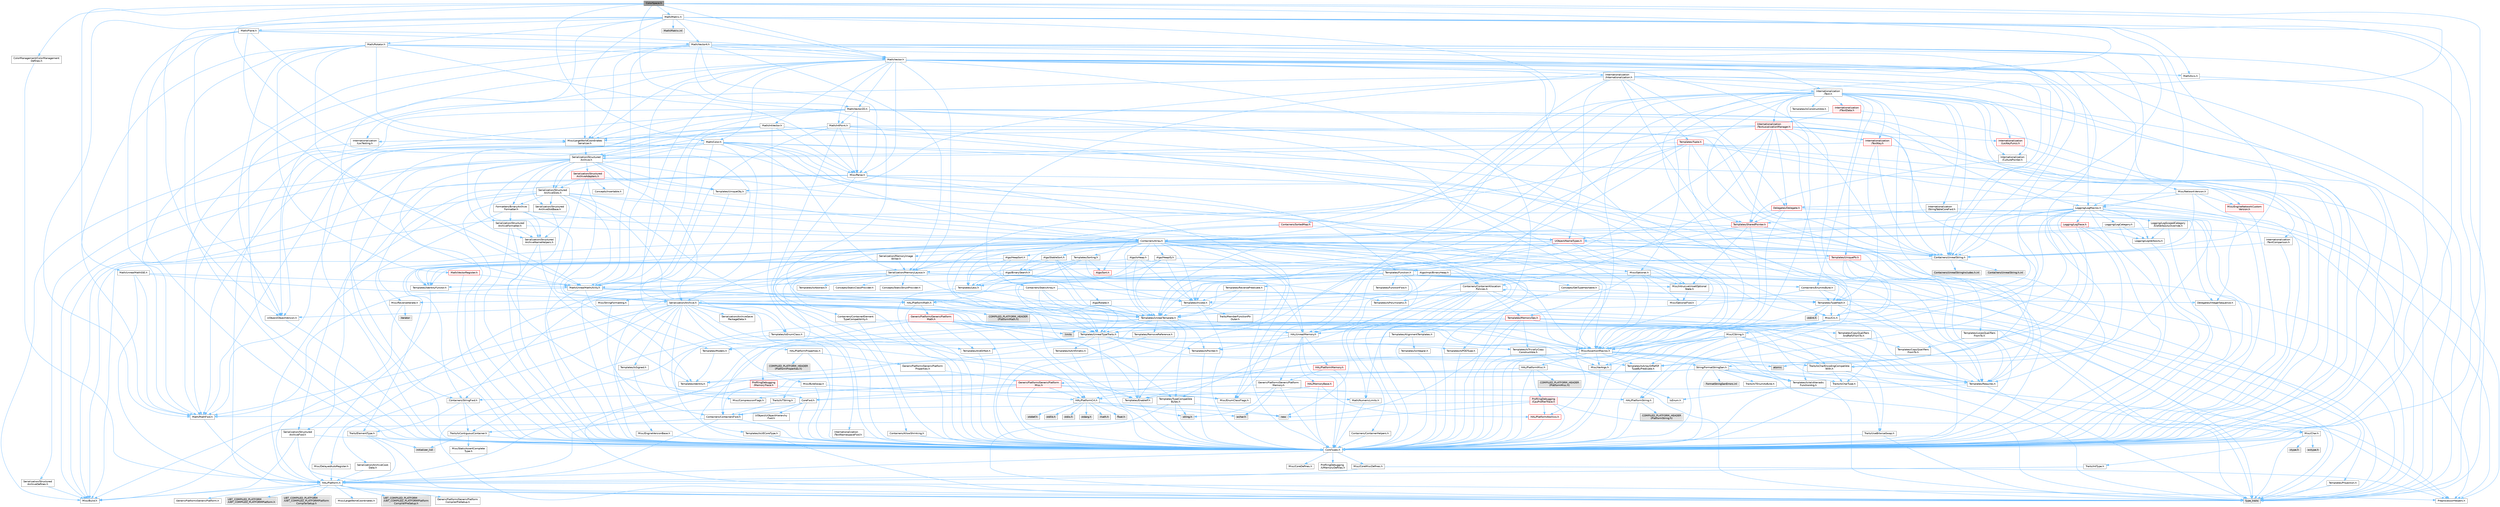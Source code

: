 digraph "ColorSpace.h"
{
 // INTERACTIVE_SVG=YES
 // LATEX_PDF_SIZE
  bgcolor="transparent";
  edge [fontname=Helvetica,fontsize=10,labelfontname=Helvetica,labelfontsize=10];
  node [fontname=Helvetica,fontsize=10,shape=box,height=0.2,width=0.4];
  Node1 [id="Node000001",label="ColorSpace.h",height=0.2,width=0.4,color="gray40", fillcolor="grey60", style="filled", fontcolor="black",tooltip=" "];
  Node1 -> Node2 [id="edge1_Node000001_Node000002",color="steelblue1",style="solid",tooltip=" "];
  Node2 [id="Node000002",label="ColorManagement/ColorManagement\lDefines.h",height=0.2,width=0.4,color="grey40", fillcolor="white", style="filled",URL="$d6/dc1/ColorManagementDefines_8h.html",tooltip=" "];
  Node2 -> Node3 [id="edge2_Node000002_Node000003",color="steelblue1",style="solid",tooltip=" "];
  Node3 [id="Node000003",label="HAL/Platform.h",height=0.2,width=0.4,color="grey40", fillcolor="white", style="filled",URL="$d9/dd0/Platform_8h.html",tooltip=" "];
  Node3 -> Node4 [id="edge3_Node000003_Node000004",color="steelblue1",style="solid",tooltip=" "];
  Node4 [id="Node000004",label="Misc/Build.h",height=0.2,width=0.4,color="grey40", fillcolor="white", style="filled",URL="$d3/dbb/Build_8h.html",tooltip=" "];
  Node3 -> Node5 [id="edge4_Node000003_Node000005",color="steelblue1",style="solid",tooltip=" "];
  Node5 [id="Node000005",label="Misc/LargeWorldCoordinates.h",height=0.2,width=0.4,color="grey40", fillcolor="white", style="filled",URL="$d2/dcb/LargeWorldCoordinates_8h.html",tooltip=" "];
  Node3 -> Node6 [id="edge5_Node000003_Node000006",color="steelblue1",style="solid",tooltip=" "];
  Node6 [id="Node000006",label="type_traits",height=0.2,width=0.4,color="grey60", fillcolor="#E0E0E0", style="filled",tooltip=" "];
  Node3 -> Node7 [id="edge6_Node000003_Node000007",color="steelblue1",style="solid",tooltip=" "];
  Node7 [id="Node000007",label="PreprocessorHelpers.h",height=0.2,width=0.4,color="grey40", fillcolor="white", style="filled",URL="$db/ddb/PreprocessorHelpers_8h.html",tooltip=" "];
  Node3 -> Node8 [id="edge7_Node000003_Node000008",color="steelblue1",style="solid",tooltip=" "];
  Node8 [id="Node000008",label="UBT_COMPILED_PLATFORM\l/UBT_COMPILED_PLATFORMPlatform\lCompilerPreSetup.h",height=0.2,width=0.4,color="grey60", fillcolor="#E0E0E0", style="filled",tooltip=" "];
  Node3 -> Node9 [id="edge8_Node000003_Node000009",color="steelblue1",style="solid",tooltip=" "];
  Node9 [id="Node000009",label="GenericPlatform/GenericPlatform\lCompilerPreSetup.h",height=0.2,width=0.4,color="grey40", fillcolor="white", style="filled",URL="$d9/dc8/GenericPlatformCompilerPreSetup_8h.html",tooltip=" "];
  Node3 -> Node10 [id="edge9_Node000003_Node000010",color="steelblue1",style="solid",tooltip=" "];
  Node10 [id="Node000010",label="GenericPlatform/GenericPlatform.h",height=0.2,width=0.4,color="grey40", fillcolor="white", style="filled",URL="$d6/d84/GenericPlatform_8h.html",tooltip=" "];
  Node3 -> Node11 [id="edge10_Node000003_Node000011",color="steelblue1",style="solid",tooltip=" "];
  Node11 [id="Node000011",label="UBT_COMPILED_PLATFORM\l/UBT_COMPILED_PLATFORMPlatform.h",height=0.2,width=0.4,color="grey60", fillcolor="#E0E0E0", style="filled",tooltip=" "];
  Node3 -> Node12 [id="edge11_Node000003_Node000012",color="steelblue1",style="solid",tooltip=" "];
  Node12 [id="Node000012",label="UBT_COMPILED_PLATFORM\l/UBT_COMPILED_PLATFORMPlatform\lCompilerSetup.h",height=0.2,width=0.4,color="grey60", fillcolor="#E0E0E0", style="filled",tooltip=" "];
  Node1 -> Node13 [id="edge12_Node000001_Node000013",color="steelblue1",style="solid",tooltip=" "];
  Node13 [id="Node000013",label="Containers/StaticArray.h",height=0.2,width=0.4,color="grey40", fillcolor="white", style="filled",URL="$d3/dd5/StaticArray_8h.html",tooltip=" "];
  Node13 -> Node14 [id="edge13_Node000013_Node000014",color="steelblue1",style="solid",tooltip=" "];
  Node14 [id="Node000014",label="CoreTypes.h",height=0.2,width=0.4,color="grey40", fillcolor="white", style="filled",URL="$dc/dec/CoreTypes_8h.html",tooltip=" "];
  Node14 -> Node3 [id="edge14_Node000014_Node000003",color="steelblue1",style="solid",tooltip=" "];
  Node14 -> Node15 [id="edge15_Node000014_Node000015",color="steelblue1",style="solid",tooltip=" "];
  Node15 [id="Node000015",label="ProfilingDebugging\l/UMemoryDefines.h",height=0.2,width=0.4,color="grey40", fillcolor="white", style="filled",URL="$d2/da2/UMemoryDefines_8h.html",tooltip=" "];
  Node14 -> Node16 [id="edge16_Node000014_Node000016",color="steelblue1",style="solid",tooltip=" "];
  Node16 [id="Node000016",label="Misc/CoreMiscDefines.h",height=0.2,width=0.4,color="grey40", fillcolor="white", style="filled",URL="$da/d38/CoreMiscDefines_8h.html",tooltip=" "];
  Node16 -> Node3 [id="edge17_Node000016_Node000003",color="steelblue1",style="solid",tooltip=" "];
  Node16 -> Node7 [id="edge18_Node000016_Node000007",color="steelblue1",style="solid",tooltip=" "];
  Node14 -> Node17 [id="edge19_Node000014_Node000017",color="steelblue1",style="solid",tooltip=" "];
  Node17 [id="Node000017",label="Misc/CoreDefines.h",height=0.2,width=0.4,color="grey40", fillcolor="white", style="filled",URL="$d3/dd2/CoreDefines_8h.html",tooltip=" "];
  Node13 -> Node18 [id="edge20_Node000013_Node000018",color="steelblue1",style="solid",tooltip=" "];
  Node18 [id="Node000018",label="Misc/AssertionMacros.h",height=0.2,width=0.4,color="grey40", fillcolor="white", style="filled",URL="$d0/dfa/AssertionMacros_8h.html",tooltip=" "];
  Node18 -> Node14 [id="edge21_Node000018_Node000014",color="steelblue1",style="solid",tooltip=" "];
  Node18 -> Node3 [id="edge22_Node000018_Node000003",color="steelblue1",style="solid",tooltip=" "];
  Node18 -> Node19 [id="edge23_Node000018_Node000019",color="steelblue1",style="solid",tooltip=" "];
  Node19 [id="Node000019",label="HAL/PlatformMisc.h",height=0.2,width=0.4,color="grey40", fillcolor="white", style="filled",URL="$d0/df5/PlatformMisc_8h.html",tooltip=" "];
  Node19 -> Node14 [id="edge24_Node000019_Node000014",color="steelblue1",style="solid",tooltip=" "];
  Node19 -> Node20 [id="edge25_Node000019_Node000020",color="steelblue1",style="solid",tooltip=" "];
  Node20 [id="Node000020",label="GenericPlatform/GenericPlatform\lMisc.h",height=0.2,width=0.4,color="red", fillcolor="#FFF0F0", style="filled",URL="$db/d9a/GenericPlatformMisc_8h.html",tooltip=" "];
  Node20 -> Node21 [id="edge26_Node000020_Node000021",color="steelblue1",style="solid",tooltip=" "];
  Node21 [id="Node000021",label="Containers/StringFwd.h",height=0.2,width=0.4,color="grey40", fillcolor="white", style="filled",URL="$df/d37/StringFwd_8h.html",tooltip=" "];
  Node21 -> Node14 [id="edge27_Node000021_Node000014",color="steelblue1",style="solid",tooltip=" "];
  Node21 -> Node22 [id="edge28_Node000021_Node000022",color="steelblue1",style="solid",tooltip=" "];
  Node22 [id="Node000022",label="Traits/ElementType.h",height=0.2,width=0.4,color="grey40", fillcolor="white", style="filled",URL="$d5/d4f/ElementType_8h.html",tooltip=" "];
  Node22 -> Node3 [id="edge29_Node000022_Node000003",color="steelblue1",style="solid",tooltip=" "];
  Node22 -> Node23 [id="edge30_Node000022_Node000023",color="steelblue1",style="solid",tooltip=" "];
  Node23 [id="Node000023",label="initializer_list",height=0.2,width=0.4,color="grey60", fillcolor="#E0E0E0", style="filled",tooltip=" "];
  Node22 -> Node6 [id="edge31_Node000022_Node000006",color="steelblue1",style="solid",tooltip=" "];
  Node21 -> Node24 [id="edge32_Node000021_Node000024",color="steelblue1",style="solid",tooltip=" "];
  Node24 [id="Node000024",label="Traits/IsContiguousContainer.h",height=0.2,width=0.4,color="grey40", fillcolor="white", style="filled",URL="$d5/d3c/IsContiguousContainer_8h.html",tooltip=" "];
  Node24 -> Node14 [id="edge33_Node000024_Node000014",color="steelblue1",style="solid",tooltip=" "];
  Node24 -> Node25 [id="edge34_Node000024_Node000025",color="steelblue1",style="solid",tooltip=" "];
  Node25 [id="Node000025",label="Misc/StaticAssertComplete\lType.h",height=0.2,width=0.4,color="grey40", fillcolor="white", style="filled",URL="$d5/d4e/StaticAssertCompleteType_8h.html",tooltip=" "];
  Node24 -> Node23 [id="edge35_Node000024_Node000023",color="steelblue1",style="solid",tooltip=" "];
  Node20 -> Node26 [id="edge36_Node000020_Node000026",color="steelblue1",style="solid",tooltip=" "];
  Node26 [id="Node000026",label="CoreFwd.h",height=0.2,width=0.4,color="grey40", fillcolor="white", style="filled",URL="$d1/d1e/CoreFwd_8h.html",tooltip=" "];
  Node26 -> Node14 [id="edge37_Node000026_Node000014",color="steelblue1",style="solid",tooltip=" "];
  Node26 -> Node27 [id="edge38_Node000026_Node000027",color="steelblue1",style="solid",tooltip=" "];
  Node27 [id="Node000027",label="Containers/ContainersFwd.h",height=0.2,width=0.4,color="grey40", fillcolor="white", style="filled",URL="$d4/d0a/ContainersFwd_8h.html",tooltip=" "];
  Node27 -> Node3 [id="edge39_Node000027_Node000003",color="steelblue1",style="solid",tooltip=" "];
  Node27 -> Node14 [id="edge40_Node000027_Node000014",color="steelblue1",style="solid",tooltip=" "];
  Node27 -> Node24 [id="edge41_Node000027_Node000024",color="steelblue1",style="solid",tooltip=" "];
  Node26 -> Node28 [id="edge42_Node000026_Node000028",color="steelblue1",style="solid",tooltip=" "];
  Node28 [id="Node000028",label="Math/MathFwd.h",height=0.2,width=0.4,color="grey40", fillcolor="white", style="filled",URL="$d2/d10/MathFwd_8h.html",tooltip=" "];
  Node28 -> Node3 [id="edge43_Node000028_Node000003",color="steelblue1",style="solid",tooltip=" "];
  Node26 -> Node29 [id="edge44_Node000026_Node000029",color="steelblue1",style="solid",tooltip=" "];
  Node29 [id="Node000029",label="UObject/UObjectHierarchy\lFwd.h",height=0.2,width=0.4,color="grey40", fillcolor="white", style="filled",URL="$d3/d13/UObjectHierarchyFwd_8h.html",tooltip=" "];
  Node20 -> Node14 [id="edge45_Node000020_Node000014",color="steelblue1",style="solid",tooltip=" "];
  Node20 -> Node31 [id="edge46_Node000020_Node000031",color="steelblue1",style="solid",tooltip=" "];
  Node31 [id="Node000031",label="HAL/PlatformCrt.h",height=0.2,width=0.4,color="grey40", fillcolor="white", style="filled",URL="$d8/d75/PlatformCrt_8h.html",tooltip=" "];
  Node31 -> Node32 [id="edge47_Node000031_Node000032",color="steelblue1",style="solid",tooltip=" "];
  Node32 [id="Node000032",label="new",height=0.2,width=0.4,color="grey60", fillcolor="#E0E0E0", style="filled",tooltip=" "];
  Node31 -> Node33 [id="edge48_Node000031_Node000033",color="steelblue1",style="solid",tooltip=" "];
  Node33 [id="Node000033",label="wchar.h",height=0.2,width=0.4,color="grey60", fillcolor="#E0E0E0", style="filled",tooltip=" "];
  Node31 -> Node34 [id="edge49_Node000031_Node000034",color="steelblue1",style="solid",tooltip=" "];
  Node34 [id="Node000034",label="stddef.h",height=0.2,width=0.4,color="grey60", fillcolor="#E0E0E0", style="filled",tooltip=" "];
  Node31 -> Node35 [id="edge50_Node000031_Node000035",color="steelblue1",style="solid",tooltip=" "];
  Node35 [id="Node000035",label="stdlib.h",height=0.2,width=0.4,color="grey60", fillcolor="#E0E0E0", style="filled",tooltip=" "];
  Node31 -> Node36 [id="edge51_Node000031_Node000036",color="steelblue1",style="solid",tooltip=" "];
  Node36 [id="Node000036",label="stdio.h",height=0.2,width=0.4,color="grey60", fillcolor="#E0E0E0", style="filled",tooltip=" "];
  Node31 -> Node37 [id="edge52_Node000031_Node000037",color="steelblue1",style="solid",tooltip=" "];
  Node37 [id="Node000037",label="stdarg.h",height=0.2,width=0.4,color="grey60", fillcolor="#E0E0E0", style="filled",tooltip=" "];
  Node31 -> Node38 [id="edge53_Node000031_Node000038",color="steelblue1",style="solid",tooltip=" "];
  Node38 [id="Node000038",label="math.h",height=0.2,width=0.4,color="grey60", fillcolor="#E0E0E0", style="filled",tooltip=" "];
  Node31 -> Node39 [id="edge54_Node000031_Node000039",color="steelblue1",style="solid",tooltip=" "];
  Node39 [id="Node000039",label="float.h",height=0.2,width=0.4,color="grey60", fillcolor="#E0E0E0", style="filled",tooltip=" "];
  Node31 -> Node40 [id="edge55_Node000031_Node000040",color="steelblue1",style="solid",tooltip=" "];
  Node40 [id="Node000040",label="string.h",height=0.2,width=0.4,color="grey60", fillcolor="#E0E0E0", style="filled",tooltip=" "];
  Node20 -> Node41 [id="edge56_Node000020_Node000041",color="steelblue1",style="solid",tooltip=" "];
  Node41 [id="Node000041",label="Math/NumericLimits.h",height=0.2,width=0.4,color="grey40", fillcolor="white", style="filled",URL="$df/d1b/NumericLimits_8h.html",tooltip=" "];
  Node41 -> Node14 [id="edge57_Node000041_Node000014",color="steelblue1",style="solid",tooltip=" "];
  Node20 -> Node42 [id="edge58_Node000020_Node000042",color="steelblue1",style="solid",tooltip=" "];
  Node42 [id="Node000042",label="Misc/CompressionFlags.h",height=0.2,width=0.4,color="grey40", fillcolor="white", style="filled",URL="$d9/d76/CompressionFlags_8h.html",tooltip=" "];
  Node20 -> Node43 [id="edge59_Node000020_Node000043",color="steelblue1",style="solid",tooltip=" "];
  Node43 [id="Node000043",label="Misc/EnumClassFlags.h",height=0.2,width=0.4,color="grey40", fillcolor="white", style="filled",URL="$d8/de7/EnumClassFlags_8h.html",tooltip=" "];
  Node19 -> Node46 [id="edge60_Node000019_Node000046",color="steelblue1",style="solid",tooltip=" "];
  Node46 [id="Node000046",label="COMPILED_PLATFORM_HEADER\l(PlatformMisc.h)",height=0.2,width=0.4,color="grey60", fillcolor="#E0E0E0", style="filled",tooltip=" "];
  Node19 -> Node47 [id="edge61_Node000019_Node000047",color="steelblue1",style="solid",tooltip=" "];
  Node47 [id="Node000047",label="ProfilingDebugging\l/CpuProfilerTrace.h",height=0.2,width=0.4,color="red", fillcolor="#FFF0F0", style="filled",URL="$da/dcb/CpuProfilerTrace_8h.html",tooltip=" "];
  Node47 -> Node14 [id="edge62_Node000047_Node000014",color="steelblue1",style="solid",tooltip=" "];
  Node47 -> Node27 [id="edge63_Node000047_Node000027",color="steelblue1",style="solid",tooltip=" "];
  Node47 -> Node48 [id="edge64_Node000047_Node000048",color="steelblue1",style="solid",tooltip=" "];
  Node48 [id="Node000048",label="HAL/PlatformAtomics.h",height=0.2,width=0.4,color="red", fillcolor="#FFF0F0", style="filled",URL="$d3/d36/PlatformAtomics_8h.html",tooltip=" "];
  Node48 -> Node14 [id="edge65_Node000048_Node000014",color="steelblue1",style="solid",tooltip=" "];
  Node47 -> Node7 [id="edge66_Node000047_Node000007",color="steelblue1",style="solid",tooltip=" "];
  Node47 -> Node4 [id="edge67_Node000047_Node000004",color="steelblue1",style="solid",tooltip=" "];
  Node18 -> Node7 [id="edge68_Node000018_Node000007",color="steelblue1",style="solid",tooltip=" "];
  Node18 -> Node55 [id="edge69_Node000018_Node000055",color="steelblue1",style="solid",tooltip=" "];
  Node55 [id="Node000055",label="Templates/EnableIf.h",height=0.2,width=0.4,color="grey40", fillcolor="white", style="filled",URL="$d7/d60/EnableIf_8h.html",tooltip=" "];
  Node55 -> Node14 [id="edge70_Node000055_Node000014",color="steelblue1",style="solid",tooltip=" "];
  Node18 -> Node56 [id="edge71_Node000018_Node000056",color="steelblue1",style="solid",tooltip=" "];
  Node56 [id="Node000056",label="Templates/IsArrayOrRefOf\lTypeByPredicate.h",height=0.2,width=0.4,color="grey40", fillcolor="white", style="filled",URL="$d6/da1/IsArrayOrRefOfTypeByPredicate_8h.html",tooltip=" "];
  Node56 -> Node14 [id="edge72_Node000056_Node000014",color="steelblue1",style="solid",tooltip=" "];
  Node18 -> Node57 [id="edge73_Node000018_Node000057",color="steelblue1",style="solid",tooltip=" "];
  Node57 [id="Node000057",label="Templates/IsValidVariadic\lFunctionArg.h",height=0.2,width=0.4,color="grey40", fillcolor="white", style="filled",URL="$d0/dc8/IsValidVariadicFunctionArg_8h.html",tooltip=" "];
  Node57 -> Node14 [id="edge74_Node000057_Node000014",color="steelblue1",style="solid",tooltip=" "];
  Node57 -> Node58 [id="edge75_Node000057_Node000058",color="steelblue1",style="solid",tooltip=" "];
  Node58 [id="Node000058",label="IsEnum.h",height=0.2,width=0.4,color="grey40", fillcolor="white", style="filled",URL="$d4/de5/IsEnum_8h.html",tooltip=" "];
  Node57 -> Node6 [id="edge76_Node000057_Node000006",color="steelblue1",style="solid",tooltip=" "];
  Node18 -> Node59 [id="edge77_Node000018_Node000059",color="steelblue1",style="solid",tooltip=" "];
  Node59 [id="Node000059",label="Traits/IsCharEncodingCompatible\lWith.h",height=0.2,width=0.4,color="grey40", fillcolor="white", style="filled",URL="$df/dd1/IsCharEncodingCompatibleWith_8h.html",tooltip=" "];
  Node59 -> Node6 [id="edge78_Node000059_Node000006",color="steelblue1",style="solid",tooltip=" "];
  Node59 -> Node60 [id="edge79_Node000059_Node000060",color="steelblue1",style="solid",tooltip=" "];
  Node60 [id="Node000060",label="Traits/IsCharType.h",height=0.2,width=0.4,color="grey40", fillcolor="white", style="filled",URL="$db/d51/IsCharType_8h.html",tooltip=" "];
  Node60 -> Node14 [id="edge80_Node000060_Node000014",color="steelblue1",style="solid",tooltip=" "];
  Node18 -> Node61 [id="edge81_Node000018_Node000061",color="steelblue1",style="solid",tooltip=" "];
  Node61 [id="Node000061",label="Misc/VarArgs.h",height=0.2,width=0.4,color="grey40", fillcolor="white", style="filled",URL="$d5/d6f/VarArgs_8h.html",tooltip=" "];
  Node61 -> Node14 [id="edge82_Node000061_Node000014",color="steelblue1",style="solid",tooltip=" "];
  Node18 -> Node62 [id="edge83_Node000018_Node000062",color="steelblue1",style="solid",tooltip=" "];
  Node62 [id="Node000062",label="String/FormatStringSan.h",height=0.2,width=0.4,color="grey40", fillcolor="white", style="filled",URL="$d3/d8b/FormatStringSan_8h.html",tooltip=" "];
  Node62 -> Node6 [id="edge84_Node000062_Node000006",color="steelblue1",style="solid",tooltip=" "];
  Node62 -> Node14 [id="edge85_Node000062_Node000014",color="steelblue1",style="solid",tooltip=" "];
  Node62 -> Node63 [id="edge86_Node000062_Node000063",color="steelblue1",style="solid",tooltip=" "];
  Node63 [id="Node000063",label="Templates/Requires.h",height=0.2,width=0.4,color="grey40", fillcolor="white", style="filled",URL="$dc/d96/Requires_8h.html",tooltip=" "];
  Node63 -> Node55 [id="edge87_Node000063_Node000055",color="steelblue1",style="solid",tooltip=" "];
  Node63 -> Node6 [id="edge88_Node000063_Node000006",color="steelblue1",style="solid",tooltip=" "];
  Node62 -> Node64 [id="edge89_Node000062_Node000064",color="steelblue1",style="solid",tooltip=" "];
  Node64 [id="Node000064",label="Templates/Identity.h",height=0.2,width=0.4,color="grey40", fillcolor="white", style="filled",URL="$d0/dd5/Identity_8h.html",tooltip=" "];
  Node62 -> Node57 [id="edge90_Node000062_Node000057",color="steelblue1",style="solid",tooltip=" "];
  Node62 -> Node60 [id="edge91_Node000062_Node000060",color="steelblue1",style="solid",tooltip=" "];
  Node62 -> Node65 [id="edge92_Node000062_Node000065",color="steelblue1",style="solid",tooltip=" "];
  Node65 [id="Node000065",label="Traits/IsTEnumAsByte.h",height=0.2,width=0.4,color="grey40", fillcolor="white", style="filled",URL="$d1/de6/IsTEnumAsByte_8h.html",tooltip=" "];
  Node62 -> Node66 [id="edge93_Node000062_Node000066",color="steelblue1",style="solid",tooltip=" "];
  Node66 [id="Node000066",label="Traits/IsTString.h",height=0.2,width=0.4,color="grey40", fillcolor="white", style="filled",URL="$d0/df8/IsTString_8h.html",tooltip=" "];
  Node66 -> Node27 [id="edge94_Node000066_Node000027",color="steelblue1",style="solid",tooltip=" "];
  Node62 -> Node27 [id="edge95_Node000062_Node000027",color="steelblue1",style="solid",tooltip=" "];
  Node62 -> Node67 [id="edge96_Node000062_Node000067",color="steelblue1",style="solid",tooltip=" "];
  Node67 [id="Node000067",label="FormatStringSanErrors.inl",height=0.2,width=0.4,color="grey60", fillcolor="#E0E0E0", style="filled",tooltip=" "];
  Node18 -> Node68 [id="edge97_Node000018_Node000068",color="steelblue1",style="solid",tooltip=" "];
  Node68 [id="Node000068",label="atomic",height=0.2,width=0.4,color="grey60", fillcolor="#E0E0E0", style="filled",tooltip=" "];
  Node13 -> Node69 [id="edge98_Node000013_Node000069",color="steelblue1",style="solid",tooltip=" "];
  Node69 [id="Node000069",label="Misc/ReverseIterate.h",height=0.2,width=0.4,color="grey40", fillcolor="white", style="filled",URL="$db/de3/ReverseIterate_8h.html",tooltip=" "];
  Node69 -> Node3 [id="edge99_Node000069_Node000003",color="steelblue1",style="solid",tooltip=" "];
  Node69 -> Node70 [id="edge100_Node000069_Node000070",color="steelblue1",style="solid",tooltip=" "];
  Node70 [id="Node000070",label="iterator",height=0.2,width=0.4,color="grey60", fillcolor="#E0E0E0", style="filled",tooltip=" "];
  Node13 -> Node71 [id="edge101_Node000013_Node000071",color="steelblue1",style="solid",tooltip=" "];
  Node71 [id="Node000071",label="Templates/UnrealTemplate.h",height=0.2,width=0.4,color="grey40", fillcolor="white", style="filled",URL="$d4/d24/UnrealTemplate_8h.html",tooltip=" "];
  Node71 -> Node14 [id="edge102_Node000071_Node000014",color="steelblue1",style="solid",tooltip=" "];
  Node71 -> Node72 [id="edge103_Node000071_Node000072",color="steelblue1",style="solid",tooltip=" "];
  Node72 [id="Node000072",label="Templates/IsPointer.h",height=0.2,width=0.4,color="grey40", fillcolor="white", style="filled",URL="$d7/d05/IsPointer_8h.html",tooltip=" "];
  Node72 -> Node14 [id="edge104_Node000072_Node000014",color="steelblue1",style="solid",tooltip=" "];
  Node71 -> Node73 [id="edge105_Node000071_Node000073",color="steelblue1",style="solid",tooltip=" "];
  Node73 [id="Node000073",label="HAL/UnrealMemory.h",height=0.2,width=0.4,color="grey40", fillcolor="white", style="filled",URL="$d9/d96/UnrealMemory_8h.html",tooltip=" "];
  Node73 -> Node14 [id="edge106_Node000073_Node000014",color="steelblue1",style="solid",tooltip=" "];
  Node73 -> Node74 [id="edge107_Node000073_Node000074",color="steelblue1",style="solid",tooltip=" "];
  Node74 [id="Node000074",label="GenericPlatform/GenericPlatform\lMemory.h",height=0.2,width=0.4,color="grey40", fillcolor="white", style="filled",URL="$dd/d22/GenericPlatformMemory_8h.html",tooltip=" "];
  Node74 -> Node26 [id="edge108_Node000074_Node000026",color="steelblue1",style="solid",tooltip=" "];
  Node74 -> Node14 [id="edge109_Node000074_Node000014",color="steelblue1",style="solid",tooltip=" "];
  Node74 -> Node75 [id="edge110_Node000074_Node000075",color="steelblue1",style="solid",tooltip=" "];
  Node75 [id="Node000075",label="HAL/PlatformString.h",height=0.2,width=0.4,color="grey40", fillcolor="white", style="filled",URL="$db/db5/PlatformString_8h.html",tooltip=" "];
  Node75 -> Node14 [id="edge111_Node000075_Node000014",color="steelblue1",style="solid",tooltip=" "];
  Node75 -> Node76 [id="edge112_Node000075_Node000076",color="steelblue1",style="solid",tooltip=" "];
  Node76 [id="Node000076",label="COMPILED_PLATFORM_HEADER\l(PlatformString.h)",height=0.2,width=0.4,color="grey60", fillcolor="#E0E0E0", style="filled",tooltip=" "];
  Node74 -> Node40 [id="edge113_Node000074_Node000040",color="steelblue1",style="solid",tooltip=" "];
  Node74 -> Node33 [id="edge114_Node000074_Node000033",color="steelblue1",style="solid",tooltip=" "];
  Node73 -> Node77 [id="edge115_Node000073_Node000077",color="steelblue1",style="solid",tooltip=" "];
  Node77 [id="Node000077",label="HAL/MemoryBase.h",height=0.2,width=0.4,color="red", fillcolor="#FFF0F0", style="filled",URL="$d6/d9f/MemoryBase_8h.html",tooltip=" "];
  Node77 -> Node14 [id="edge116_Node000077_Node000014",color="steelblue1",style="solid",tooltip=" "];
  Node77 -> Node48 [id="edge117_Node000077_Node000048",color="steelblue1",style="solid",tooltip=" "];
  Node77 -> Node31 [id="edge118_Node000077_Node000031",color="steelblue1",style="solid",tooltip=" "];
  Node73 -> Node90 [id="edge119_Node000073_Node000090",color="steelblue1",style="solid",tooltip=" "];
  Node90 [id="Node000090",label="HAL/PlatformMemory.h",height=0.2,width=0.4,color="red", fillcolor="#FFF0F0", style="filled",URL="$de/d68/PlatformMemory_8h.html",tooltip=" "];
  Node90 -> Node14 [id="edge120_Node000090_Node000014",color="steelblue1",style="solid",tooltip=" "];
  Node90 -> Node74 [id="edge121_Node000090_Node000074",color="steelblue1",style="solid",tooltip=" "];
  Node73 -> Node92 [id="edge122_Node000073_Node000092",color="steelblue1",style="solid",tooltip=" "];
  Node92 [id="Node000092",label="ProfilingDebugging\l/MemoryTrace.h",height=0.2,width=0.4,color="red", fillcolor="#FFF0F0", style="filled",URL="$da/dd7/MemoryTrace_8h.html",tooltip=" "];
  Node92 -> Node3 [id="edge123_Node000092_Node000003",color="steelblue1",style="solid",tooltip=" "];
  Node92 -> Node43 [id="edge124_Node000092_Node000043",color="steelblue1",style="solid",tooltip=" "];
  Node73 -> Node72 [id="edge125_Node000073_Node000072",color="steelblue1",style="solid",tooltip=" "];
  Node71 -> Node93 [id="edge126_Node000071_Node000093",color="steelblue1",style="solid",tooltip=" "];
  Node93 [id="Node000093",label="Templates/CopyQualifiers\lAndRefsFromTo.h",height=0.2,width=0.4,color="grey40", fillcolor="white", style="filled",URL="$d3/db3/CopyQualifiersAndRefsFromTo_8h.html",tooltip=" "];
  Node93 -> Node94 [id="edge127_Node000093_Node000094",color="steelblue1",style="solid",tooltip=" "];
  Node94 [id="Node000094",label="Templates/CopyQualifiers\lFromTo.h",height=0.2,width=0.4,color="grey40", fillcolor="white", style="filled",URL="$d5/db4/CopyQualifiersFromTo_8h.html",tooltip=" "];
  Node71 -> Node95 [id="edge128_Node000071_Node000095",color="steelblue1",style="solid",tooltip=" "];
  Node95 [id="Node000095",label="Templates/UnrealTypeTraits.h",height=0.2,width=0.4,color="grey40", fillcolor="white", style="filled",URL="$d2/d2d/UnrealTypeTraits_8h.html",tooltip=" "];
  Node95 -> Node14 [id="edge129_Node000095_Node000014",color="steelblue1",style="solid",tooltip=" "];
  Node95 -> Node72 [id="edge130_Node000095_Node000072",color="steelblue1",style="solid",tooltip=" "];
  Node95 -> Node18 [id="edge131_Node000095_Node000018",color="steelblue1",style="solid",tooltip=" "];
  Node95 -> Node86 [id="edge132_Node000095_Node000086",color="steelblue1",style="solid",tooltip=" "];
  Node86 [id="Node000086",label="Templates/AndOrNot.h",height=0.2,width=0.4,color="grey40", fillcolor="white", style="filled",URL="$db/d0a/AndOrNot_8h.html",tooltip=" "];
  Node86 -> Node14 [id="edge133_Node000086_Node000014",color="steelblue1",style="solid",tooltip=" "];
  Node95 -> Node55 [id="edge134_Node000095_Node000055",color="steelblue1",style="solid",tooltip=" "];
  Node95 -> Node96 [id="edge135_Node000095_Node000096",color="steelblue1",style="solid",tooltip=" "];
  Node96 [id="Node000096",label="Templates/IsArithmetic.h",height=0.2,width=0.4,color="grey40", fillcolor="white", style="filled",URL="$d2/d5d/IsArithmetic_8h.html",tooltip=" "];
  Node96 -> Node14 [id="edge136_Node000096_Node000014",color="steelblue1",style="solid",tooltip=" "];
  Node95 -> Node58 [id="edge137_Node000095_Node000058",color="steelblue1",style="solid",tooltip=" "];
  Node95 -> Node97 [id="edge138_Node000095_Node000097",color="steelblue1",style="solid",tooltip=" "];
  Node97 [id="Node000097",label="Templates/Models.h",height=0.2,width=0.4,color="grey40", fillcolor="white", style="filled",URL="$d3/d0c/Models_8h.html",tooltip=" "];
  Node97 -> Node64 [id="edge139_Node000097_Node000064",color="steelblue1",style="solid",tooltip=" "];
  Node95 -> Node98 [id="edge140_Node000095_Node000098",color="steelblue1",style="solid",tooltip=" "];
  Node98 [id="Node000098",label="Templates/IsPODType.h",height=0.2,width=0.4,color="grey40", fillcolor="white", style="filled",URL="$d7/db1/IsPODType_8h.html",tooltip=" "];
  Node98 -> Node14 [id="edge141_Node000098_Node000014",color="steelblue1",style="solid",tooltip=" "];
  Node95 -> Node99 [id="edge142_Node000095_Node000099",color="steelblue1",style="solid",tooltip=" "];
  Node99 [id="Node000099",label="Templates/IsUECoreType.h",height=0.2,width=0.4,color="grey40", fillcolor="white", style="filled",URL="$d1/db8/IsUECoreType_8h.html",tooltip=" "];
  Node99 -> Node14 [id="edge143_Node000099_Node000014",color="steelblue1",style="solid",tooltip=" "];
  Node99 -> Node6 [id="edge144_Node000099_Node000006",color="steelblue1",style="solid",tooltip=" "];
  Node95 -> Node87 [id="edge145_Node000095_Node000087",color="steelblue1",style="solid",tooltip=" "];
  Node87 [id="Node000087",label="Templates/IsTriviallyCopy\lConstructible.h",height=0.2,width=0.4,color="grey40", fillcolor="white", style="filled",URL="$d3/d78/IsTriviallyCopyConstructible_8h.html",tooltip=" "];
  Node87 -> Node14 [id="edge146_Node000087_Node000014",color="steelblue1",style="solid",tooltip=" "];
  Node87 -> Node6 [id="edge147_Node000087_Node000006",color="steelblue1",style="solid",tooltip=" "];
  Node71 -> Node100 [id="edge148_Node000071_Node000100",color="steelblue1",style="solid",tooltip=" "];
  Node100 [id="Node000100",label="Templates/RemoveReference.h",height=0.2,width=0.4,color="grey40", fillcolor="white", style="filled",URL="$da/dbe/RemoveReference_8h.html",tooltip=" "];
  Node100 -> Node14 [id="edge149_Node000100_Node000014",color="steelblue1",style="solid",tooltip=" "];
  Node71 -> Node63 [id="edge150_Node000071_Node000063",color="steelblue1",style="solid",tooltip=" "];
  Node71 -> Node101 [id="edge151_Node000071_Node000101",color="steelblue1",style="solid",tooltip=" "];
  Node101 [id="Node000101",label="Templates/TypeCompatible\lBytes.h",height=0.2,width=0.4,color="grey40", fillcolor="white", style="filled",URL="$df/d0a/TypeCompatibleBytes_8h.html",tooltip=" "];
  Node101 -> Node14 [id="edge152_Node000101_Node000014",color="steelblue1",style="solid",tooltip=" "];
  Node101 -> Node40 [id="edge153_Node000101_Node000040",color="steelblue1",style="solid",tooltip=" "];
  Node101 -> Node32 [id="edge154_Node000101_Node000032",color="steelblue1",style="solid",tooltip=" "];
  Node101 -> Node6 [id="edge155_Node000101_Node000006",color="steelblue1",style="solid",tooltip=" "];
  Node71 -> Node64 [id="edge156_Node000071_Node000064",color="steelblue1",style="solid",tooltip=" "];
  Node71 -> Node24 [id="edge157_Node000071_Node000024",color="steelblue1",style="solid",tooltip=" "];
  Node71 -> Node102 [id="edge158_Node000071_Node000102",color="steelblue1",style="solid",tooltip=" "];
  Node102 [id="Node000102",label="Traits/UseBitwiseSwap.h",height=0.2,width=0.4,color="grey40", fillcolor="white", style="filled",URL="$db/df3/UseBitwiseSwap_8h.html",tooltip=" "];
  Node102 -> Node14 [id="edge159_Node000102_Node000014",color="steelblue1",style="solid",tooltip=" "];
  Node102 -> Node6 [id="edge160_Node000102_Node000006",color="steelblue1",style="solid",tooltip=" "];
  Node71 -> Node6 [id="edge161_Node000071_Node000006",color="steelblue1",style="solid",tooltip=" "];
  Node13 -> Node95 [id="edge162_Node000013_Node000095",color="steelblue1",style="solid",tooltip=" "];
  Node13 -> Node103 [id="edge163_Node000013_Node000103",color="steelblue1",style="solid",tooltip=" "];
  Node103 [id="Node000103",label="Delegates/IntegerSequence.h",height=0.2,width=0.4,color="grey40", fillcolor="white", style="filled",URL="$d2/dcc/IntegerSequence_8h.html",tooltip=" "];
  Node103 -> Node14 [id="edge164_Node000103_Node000014",color="steelblue1",style="solid",tooltip=" "];
  Node13 -> Node104 [id="edge165_Node000013_Node000104",color="steelblue1",style="solid",tooltip=" "];
  Node104 [id="Node000104",label="Templates/TypeHash.h",height=0.2,width=0.4,color="grey40", fillcolor="white", style="filled",URL="$d1/d62/TypeHash_8h.html",tooltip=" "];
  Node104 -> Node14 [id="edge166_Node000104_Node000014",color="steelblue1",style="solid",tooltip=" "];
  Node104 -> Node63 [id="edge167_Node000104_Node000063",color="steelblue1",style="solid",tooltip=" "];
  Node104 -> Node105 [id="edge168_Node000104_Node000105",color="steelblue1",style="solid",tooltip=" "];
  Node105 [id="Node000105",label="Misc/Crc.h",height=0.2,width=0.4,color="grey40", fillcolor="white", style="filled",URL="$d4/dd2/Crc_8h.html",tooltip=" "];
  Node105 -> Node14 [id="edge169_Node000105_Node000014",color="steelblue1",style="solid",tooltip=" "];
  Node105 -> Node75 [id="edge170_Node000105_Node000075",color="steelblue1",style="solid",tooltip=" "];
  Node105 -> Node18 [id="edge171_Node000105_Node000018",color="steelblue1",style="solid",tooltip=" "];
  Node105 -> Node106 [id="edge172_Node000105_Node000106",color="steelblue1",style="solid",tooltip=" "];
  Node106 [id="Node000106",label="Misc/CString.h",height=0.2,width=0.4,color="grey40", fillcolor="white", style="filled",URL="$d2/d49/CString_8h.html",tooltip=" "];
  Node106 -> Node14 [id="edge173_Node000106_Node000014",color="steelblue1",style="solid",tooltip=" "];
  Node106 -> Node31 [id="edge174_Node000106_Node000031",color="steelblue1",style="solid",tooltip=" "];
  Node106 -> Node75 [id="edge175_Node000106_Node000075",color="steelblue1",style="solid",tooltip=" "];
  Node106 -> Node18 [id="edge176_Node000106_Node000018",color="steelblue1",style="solid",tooltip=" "];
  Node106 -> Node107 [id="edge177_Node000106_Node000107",color="steelblue1",style="solid",tooltip=" "];
  Node107 [id="Node000107",label="Misc/Char.h",height=0.2,width=0.4,color="grey40", fillcolor="white", style="filled",URL="$d0/d58/Char_8h.html",tooltip=" "];
  Node107 -> Node14 [id="edge178_Node000107_Node000014",color="steelblue1",style="solid",tooltip=" "];
  Node107 -> Node89 [id="edge179_Node000107_Node000089",color="steelblue1",style="solid",tooltip=" "];
  Node89 [id="Node000089",label="Traits/IntType.h",height=0.2,width=0.4,color="grey40", fillcolor="white", style="filled",URL="$d7/deb/IntType_8h.html",tooltip=" "];
  Node89 -> Node3 [id="edge180_Node000089_Node000003",color="steelblue1",style="solid",tooltip=" "];
  Node107 -> Node108 [id="edge181_Node000107_Node000108",color="steelblue1",style="solid",tooltip=" "];
  Node108 [id="Node000108",label="ctype.h",height=0.2,width=0.4,color="grey60", fillcolor="#E0E0E0", style="filled",tooltip=" "];
  Node107 -> Node109 [id="edge182_Node000107_Node000109",color="steelblue1",style="solid",tooltip=" "];
  Node109 [id="Node000109",label="wctype.h",height=0.2,width=0.4,color="grey60", fillcolor="#E0E0E0", style="filled",tooltip=" "];
  Node107 -> Node6 [id="edge183_Node000107_Node000006",color="steelblue1",style="solid",tooltip=" "];
  Node106 -> Node61 [id="edge184_Node000106_Node000061",color="steelblue1",style="solid",tooltip=" "];
  Node106 -> Node56 [id="edge185_Node000106_Node000056",color="steelblue1",style="solid",tooltip=" "];
  Node106 -> Node57 [id="edge186_Node000106_Node000057",color="steelblue1",style="solid",tooltip=" "];
  Node106 -> Node59 [id="edge187_Node000106_Node000059",color="steelblue1",style="solid",tooltip=" "];
  Node105 -> Node107 [id="edge188_Node000105_Node000107",color="steelblue1",style="solid",tooltip=" "];
  Node105 -> Node95 [id="edge189_Node000105_Node000095",color="steelblue1",style="solid",tooltip=" "];
  Node105 -> Node60 [id="edge190_Node000105_Node000060",color="steelblue1",style="solid",tooltip=" "];
  Node104 -> Node110 [id="edge191_Node000104_Node000110",color="steelblue1",style="solid",tooltip=" "];
  Node110 [id="Node000110",label="stdint.h",height=0.2,width=0.4,color="grey60", fillcolor="#E0E0E0", style="filled",tooltip=" "];
  Node104 -> Node6 [id="edge192_Node000104_Node000006",color="steelblue1",style="solid",tooltip=" "];
  Node1 -> Node14 [id="edge193_Node000001_Node000014",color="steelblue1",style="solid",tooltip=" "];
  Node1 -> Node111 [id="edge194_Node000001_Node000111",color="steelblue1",style="solid",tooltip=" "];
  Node111 [id="Node000111",label="Math/Color.h",height=0.2,width=0.4,color="grey40", fillcolor="white", style="filled",URL="$dd/dac/Color_8h.html",tooltip=" "];
  Node111 -> Node112 [id="edge195_Node000111_Node000112",color="steelblue1",style="solid",tooltip=" "];
  Node112 [id="Node000112",label="Containers/Array.h",height=0.2,width=0.4,color="grey40", fillcolor="white", style="filled",URL="$df/dd0/Array_8h.html",tooltip=" "];
  Node112 -> Node14 [id="edge196_Node000112_Node000014",color="steelblue1",style="solid",tooltip=" "];
  Node112 -> Node18 [id="edge197_Node000112_Node000018",color="steelblue1",style="solid",tooltip=" "];
  Node112 -> Node113 [id="edge198_Node000112_Node000113",color="steelblue1",style="solid",tooltip=" "];
  Node113 [id="Node000113",label="Misc/IntrusiveUnsetOptional\lState.h",height=0.2,width=0.4,color="grey40", fillcolor="white", style="filled",URL="$d2/d0a/IntrusiveUnsetOptionalState_8h.html",tooltip=" "];
  Node113 -> Node114 [id="edge199_Node000113_Node000114",color="steelblue1",style="solid",tooltip=" "];
  Node114 [id="Node000114",label="Misc/OptionalFwd.h",height=0.2,width=0.4,color="grey40", fillcolor="white", style="filled",URL="$dc/d50/OptionalFwd_8h.html",tooltip=" "];
  Node112 -> Node69 [id="edge200_Node000112_Node000069",color="steelblue1",style="solid",tooltip=" "];
  Node112 -> Node73 [id="edge201_Node000112_Node000073",color="steelblue1",style="solid",tooltip=" "];
  Node112 -> Node95 [id="edge202_Node000112_Node000095",color="steelblue1",style="solid",tooltip=" "];
  Node112 -> Node71 [id="edge203_Node000112_Node000071",color="steelblue1",style="solid",tooltip=" "];
  Node112 -> Node115 [id="edge204_Node000112_Node000115",color="steelblue1",style="solid",tooltip=" "];
  Node115 [id="Node000115",label="Containers/AllowShrinking.h",height=0.2,width=0.4,color="grey40", fillcolor="white", style="filled",URL="$d7/d1a/AllowShrinking_8h.html",tooltip=" "];
  Node115 -> Node14 [id="edge205_Node000115_Node000014",color="steelblue1",style="solid",tooltip=" "];
  Node112 -> Node116 [id="edge206_Node000112_Node000116",color="steelblue1",style="solid",tooltip=" "];
  Node116 [id="Node000116",label="Containers/ContainerAllocation\lPolicies.h",height=0.2,width=0.4,color="grey40", fillcolor="white", style="filled",URL="$d7/dff/ContainerAllocationPolicies_8h.html",tooltip=" "];
  Node116 -> Node14 [id="edge207_Node000116_Node000014",color="steelblue1",style="solid",tooltip=" "];
  Node116 -> Node117 [id="edge208_Node000116_Node000117",color="steelblue1",style="solid",tooltip=" "];
  Node117 [id="Node000117",label="Containers/ContainerHelpers.h",height=0.2,width=0.4,color="grey40", fillcolor="white", style="filled",URL="$d7/d33/ContainerHelpers_8h.html",tooltip=" "];
  Node117 -> Node14 [id="edge209_Node000117_Node000014",color="steelblue1",style="solid",tooltip=" "];
  Node116 -> Node116 [id="edge210_Node000116_Node000116",color="steelblue1",style="solid",tooltip=" "];
  Node116 -> Node118 [id="edge211_Node000116_Node000118",color="steelblue1",style="solid",tooltip=" "];
  Node118 [id="Node000118",label="HAL/PlatformMath.h",height=0.2,width=0.4,color="grey40", fillcolor="white", style="filled",URL="$dc/d53/PlatformMath_8h.html",tooltip=" "];
  Node118 -> Node14 [id="edge212_Node000118_Node000014",color="steelblue1",style="solid",tooltip=" "];
  Node118 -> Node119 [id="edge213_Node000118_Node000119",color="steelblue1",style="solid",tooltip=" "];
  Node119 [id="Node000119",label="GenericPlatform/GenericPlatform\lMath.h",height=0.2,width=0.4,color="red", fillcolor="#FFF0F0", style="filled",URL="$d5/d79/GenericPlatformMath_8h.html",tooltip=" "];
  Node119 -> Node14 [id="edge214_Node000119_Node000014",color="steelblue1",style="solid",tooltip=" "];
  Node119 -> Node27 [id="edge215_Node000119_Node000027",color="steelblue1",style="solid",tooltip=" "];
  Node119 -> Node31 [id="edge216_Node000119_Node000031",color="steelblue1",style="solid",tooltip=" "];
  Node119 -> Node86 [id="edge217_Node000119_Node000086",color="steelblue1",style="solid",tooltip=" "];
  Node119 -> Node95 [id="edge218_Node000119_Node000095",color="steelblue1",style="solid",tooltip=" "];
  Node119 -> Node63 [id="edge219_Node000119_Node000063",color="steelblue1",style="solid",tooltip=" "];
  Node119 -> Node101 [id="edge220_Node000119_Node000101",color="steelblue1",style="solid",tooltip=" "];
  Node119 -> Node124 [id="edge221_Node000119_Node000124",color="steelblue1",style="solid",tooltip=" "];
  Node124 [id="Node000124",label="limits",height=0.2,width=0.4,color="grey60", fillcolor="#E0E0E0", style="filled",tooltip=" "];
  Node119 -> Node6 [id="edge222_Node000119_Node000006",color="steelblue1",style="solid",tooltip=" "];
  Node118 -> Node125 [id="edge223_Node000118_Node000125",color="steelblue1",style="solid",tooltip=" "];
  Node125 [id="Node000125",label="COMPILED_PLATFORM_HEADER\l(PlatformMath.h)",height=0.2,width=0.4,color="grey60", fillcolor="#E0E0E0", style="filled",tooltip=" "];
  Node116 -> Node73 [id="edge224_Node000116_Node000073",color="steelblue1",style="solid",tooltip=" "];
  Node116 -> Node41 [id="edge225_Node000116_Node000041",color="steelblue1",style="solid",tooltip=" "];
  Node116 -> Node18 [id="edge226_Node000116_Node000018",color="steelblue1",style="solid",tooltip=" "];
  Node116 -> Node126 [id="edge227_Node000116_Node000126",color="steelblue1",style="solid",tooltip=" "];
  Node126 [id="Node000126",label="Templates/IsPolymorphic.h",height=0.2,width=0.4,color="grey40", fillcolor="white", style="filled",URL="$dc/d20/IsPolymorphic_8h.html",tooltip=" "];
  Node116 -> Node127 [id="edge228_Node000116_Node000127",color="steelblue1",style="solid",tooltip=" "];
  Node127 [id="Node000127",label="Templates/MemoryOps.h",height=0.2,width=0.4,color="red", fillcolor="#FFF0F0", style="filled",URL="$db/dea/MemoryOps_8h.html",tooltip=" "];
  Node127 -> Node14 [id="edge229_Node000127_Node000014",color="steelblue1",style="solid",tooltip=" "];
  Node127 -> Node73 [id="edge230_Node000127_Node000073",color="steelblue1",style="solid",tooltip=" "];
  Node127 -> Node87 [id="edge231_Node000127_Node000087",color="steelblue1",style="solid",tooltip=" "];
  Node127 -> Node63 [id="edge232_Node000127_Node000063",color="steelblue1",style="solid",tooltip=" "];
  Node127 -> Node95 [id="edge233_Node000127_Node000095",color="steelblue1",style="solid",tooltip=" "];
  Node127 -> Node102 [id="edge234_Node000127_Node000102",color="steelblue1",style="solid",tooltip=" "];
  Node127 -> Node32 [id="edge235_Node000127_Node000032",color="steelblue1",style="solid",tooltip=" "];
  Node127 -> Node6 [id="edge236_Node000127_Node000006",color="steelblue1",style="solid",tooltip=" "];
  Node116 -> Node101 [id="edge237_Node000116_Node000101",color="steelblue1",style="solid",tooltip=" "];
  Node116 -> Node6 [id="edge238_Node000116_Node000006",color="steelblue1",style="solid",tooltip=" "];
  Node112 -> Node128 [id="edge239_Node000112_Node000128",color="steelblue1",style="solid",tooltip=" "];
  Node128 [id="Node000128",label="Containers/ContainerElement\lTypeCompatibility.h",height=0.2,width=0.4,color="grey40", fillcolor="white", style="filled",URL="$df/ddf/ContainerElementTypeCompatibility_8h.html",tooltip=" "];
  Node128 -> Node14 [id="edge240_Node000128_Node000014",color="steelblue1",style="solid",tooltip=" "];
  Node128 -> Node95 [id="edge241_Node000128_Node000095",color="steelblue1",style="solid",tooltip=" "];
  Node112 -> Node129 [id="edge242_Node000112_Node000129",color="steelblue1",style="solid",tooltip=" "];
  Node129 [id="Node000129",label="Serialization/Archive.h",height=0.2,width=0.4,color="grey40", fillcolor="white", style="filled",URL="$d7/d3b/Archive_8h.html",tooltip=" "];
  Node129 -> Node26 [id="edge243_Node000129_Node000026",color="steelblue1",style="solid",tooltip=" "];
  Node129 -> Node14 [id="edge244_Node000129_Node000014",color="steelblue1",style="solid",tooltip=" "];
  Node129 -> Node130 [id="edge245_Node000129_Node000130",color="steelblue1",style="solid",tooltip=" "];
  Node130 [id="Node000130",label="HAL/PlatformProperties.h",height=0.2,width=0.4,color="grey40", fillcolor="white", style="filled",URL="$d9/db0/PlatformProperties_8h.html",tooltip=" "];
  Node130 -> Node14 [id="edge246_Node000130_Node000014",color="steelblue1",style="solid",tooltip=" "];
  Node130 -> Node131 [id="edge247_Node000130_Node000131",color="steelblue1",style="solid",tooltip=" "];
  Node131 [id="Node000131",label="GenericPlatform/GenericPlatform\lProperties.h",height=0.2,width=0.4,color="grey40", fillcolor="white", style="filled",URL="$d2/dcd/GenericPlatformProperties_8h.html",tooltip=" "];
  Node131 -> Node14 [id="edge248_Node000131_Node000014",color="steelblue1",style="solid",tooltip=" "];
  Node131 -> Node20 [id="edge249_Node000131_Node000020",color="steelblue1",style="solid",tooltip=" "];
  Node130 -> Node132 [id="edge250_Node000130_Node000132",color="steelblue1",style="solid",tooltip=" "];
  Node132 [id="Node000132",label="COMPILED_PLATFORM_HEADER\l(PlatformProperties.h)",height=0.2,width=0.4,color="grey60", fillcolor="#E0E0E0", style="filled",tooltip=" "];
  Node129 -> Node133 [id="edge251_Node000129_Node000133",color="steelblue1",style="solid",tooltip=" "];
  Node133 [id="Node000133",label="Internationalization\l/TextNamespaceFwd.h",height=0.2,width=0.4,color="grey40", fillcolor="white", style="filled",URL="$d8/d97/TextNamespaceFwd_8h.html",tooltip=" "];
  Node133 -> Node14 [id="edge252_Node000133_Node000014",color="steelblue1",style="solid",tooltip=" "];
  Node129 -> Node28 [id="edge253_Node000129_Node000028",color="steelblue1",style="solid",tooltip=" "];
  Node129 -> Node18 [id="edge254_Node000129_Node000018",color="steelblue1",style="solid",tooltip=" "];
  Node129 -> Node4 [id="edge255_Node000129_Node000004",color="steelblue1",style="solid",tooltip=" "];
  Node129 -> Node42 [id="edge256_Node000129_Node000042",color="steelblue1",style="solid",tooltip=" "];
  Node129 -> Node134 [id="edge257_Node000129_Node000134",color="steelblue1",style="solid",tooltip=" "];
  Node134 [id="Node000134",label="Misc/EngineVersionBase.h",height=0.2,width=0.4,color="grey40", fillcolor="white", style="filled",URL="$d5/d2b/EngineVersionBase_8h.html",tooltip=" "];
  Node134 -> Node14 [id="edge258_Node000134_Node000014",color="steelblue1",style="solid",tooltip=" "];
  Node129 -> Node61 [id="edge259_Node000129_Node000061",color="steelblue1",style="solid",tooltip=" "];
  Node129 -> Node135 [id="edge260_Node000129_Node000135",color="steelblue1",style="solid",tooltip=" "];
  Node135 [id="Node000135",label="Serialization/ArchiveCook\lData.h",height=0.2,width=0.4,color="grey40", fillcolor="white", style="filled",URL="$dc/db6/ArchiveCookData_8h.html",tooltip=" "];
  Node135 -> Node3 [id="edge261_Node000135_Node000003",color="steelblue1",style="solid",tooltip=" "];
  Node129 -> Node136 [id="edge262_Node000129_Node000136",color="steelblue1",style="solid",tooltip=" "];
  Node136 [id="Node000136",label="Serialization/ArchiveSave\lPackageData.h",height=0.2,width=0.4,color="grey40", fillcolor="white", style="filled",URL="$d1/d37/ArchiveSavePackageData_8h.html",tooltip=" "];
  Node129 -> Node55 [id="edge263_Node000129_Node000055",color="steelblue1",style="solid",tooltip=" "];
  Node129 -> Node56 [id="edge264_Node000129_Node000056",color="steelblue1",style="solid",tooltip=" "];
  Node129 -> Node137 [id="edge265_Node000129_Node000137",color="steelblue1",style="solid",tooltip=" "];
  Node137 [id="Node000137",label="Templates/IsEnumClass.h",height=0.2,width=0.4,color="grey40", fillcolor="white", style="filled",URL="$d7/d15/IsEnumClass_8h.html",tooltip=" "];
  Node137 -> Node14 [id="edge266_Node000137_Node000014",color="steelblue1",style="solid",tooltip=" "];
  Node137 -> Node86 [id="edge267_Node000137_Node000086",color="steelblue1",style="solid",tooltip=" "];
  Node129 -> Node123 [id="edge268_Node000129_Node000123",color="steelblue1",style="solid",tooltip=" "];
  Node123 [id="Node000123",label="Templates/IsSigned.h",height=0.2,width=0.4,color="grey40", fillcolor="white", style="filled",URL="$d8/dd8/IsSigned_8h.html",tooltip=" "];
  Node123 -> Node14 [id="edge269_Node000123_Node000014",color="steelblue1",style="solid",tooltip=" "];
  Node129 -> Node57 [id="edge270_Node000129_Node000057",color="steelblue1",style="solid",tooltip=" "];
  Node129 -> Node71 [id="edge271_Node000129_Node000071",color="steelblue1",style="solid",tooltip=" "];
  Node129 -> Node59 [id="edge272_Node000129_Node000059",color="steelblue1",style="solid",tooltip=" "];
  Node129 -> Node138 [id="edge273_Node000129_Node000138",color="steelblue1",style="solid",tooltip=" "];
  Node138 [id="Node000138",label="UObject/ObjectVersion.h",height=0.2,width=0.4,color="grey40", fillcolor="white", style="filled",URL="$da/d63/ObjectVersion_8h.html",tooltip=" "];
  Node138 -> Node14 [id="edge274_Node000138_Node000014",color="steelblue1",style="solid",tooltip=" "];
  Node112 -> Node139 [id="edge275_Node000112_Node000139",color="steelblue1",style="solid",tooltip=" "];
  Node139 [id="Node000139",label="Serialization/MemoryImage\lWriter.h",height=0.2,width=0.4,color="grey40", fillcolor="white", style="filled",URL="$d0/d08/MemoryImageWriter_8h.html",tooltip=" "];
  Node139 -> Node14 [id="edge276_Node000139_Node000014",color="steelblue1",style="solid",tooltip=" "];
  Node139 -> Node140 [id="edge277_Node000139_Node000140",color="steelblue1",style="solid",tooltip=" "];
  Node140 [id="Node000140",label="Serialization/MemoryLayout.h",height=0.2,width=0.4,color="grey40", fillcolor="white", style="filled",URL="$d7/d66/MemoryLayout_8h.html",tooltip=" "];
  Node140 -> Node141 [id="edge278_Node000140_Node000141",color="steelblue1",style="solid",tooltip=" "];
  Node141 [id="Node000141",label="Concepts/StaticClassProvider.h",height=0.2,width=0.4,color="grey40", fillcolor="white", style="filled",URL="$dd/d83/StaticClassProvider_8h.html",tooltip=" "];
  Node140 -> Node142 [id="edge279_Node000140_Node000142",color="steelblue1",style="solid",tooltip=" "];
  Node142 [id="Node000142",label="Concepts/StaticStructProvider.h",height=0.2,width=0.4,color="grey40", fillcolor="white", style="filled",URL="$d5/d77/StaticStructProvider_8h.html",tooltip=" "];
  Node140 -> Node143 [id="edge280_Node000140_Node000143",color="steelblue1",style="solid",tooltip=" "];
  Node143 [id="Node000143",label="Containers/EnumAsByte.h",height=0.2,width=0.4,color="grey40", fillcolor="white", style="filled",URL="$d6/d9a/EnumAsByte_8h.html",tooltip=" "];
  Node143 -> Node14 [id="edge281_Node000143_Node000014",color="steelblue1",style="solid",tooltip=" "];
  Node143 -> Node98 [id="edge282_Node000143_Node000098",color="steelblue1",style="solid",tooltip=" "];
  Node143 -> Node104 [id="edge283_Node000143_Node000104",color="steelblue1",style="solid",tooltip=" "];
  Node140 -> Node21 [id="edge284_Node000140_Node000021",color="steelblue1",style="solid",tooltip=" "];
  Node140 -> Node73 [id="edge285_Node000140_Node000073",color="steelblue1",style="solid",tooltip=" "];
  Node140 -> Node144 [id="edge286_Node000140_Node000144",color="steelblue1",style="solid",tooltip=" "];
  Node144 [id="Node000144",label="Misc/DelayedAutoRegister.h",height=0.2,width=0.4,color="grey40", fillcolor="white", style="filled",URL="$d1/dda/DelayedAutoRegister_8h.html",tooltip=" "];
  Node144 -> Node3 [id="edge287_Node000144_Node000003",color="steelblue1",style="solid",tooltip=" "];
  Node140 -> Node55 [id="edge288_Node000140_Node000055",color="steelblue1",style="solid",tooltip=" "];
  Node140 -> Node145 [id="edge289_Node000140_Node000145",color="steelblue1",style="solid",tooltip=" "];
  Node145 [id="Node000145",label="Templates/IsAbstract.h",height=0.2,width=0.4,color="grey40", fillcolor="white", style="filled",URL="$d8/db7/IsAbstract_8h.html",tooltip=" "];
  Node140 -> Node126 [id="edge290_Node000140_Node000126",color="steelblue1",style="solid",tooltip=" "];
  Node140 -> Node97 [id="edge291_Node000140_Node000097",color="steelblue1",style="solid",tooltip=" "];
  Node140 -> Node71 [id="edge292_Node000140_Node000071",color="steelblue1",style="solid",tooltip=" "];
  Node112 -> Node146 [id="edge293_Node000112_Node000146",color="steelblue1",style="solid",tooltip=" "];
  Node146 [id="Node000146",label="Algo/Heapify.h",height=0.2,width=0.4,color="grey40", fillcolor="white", style="filled",URL="$d0/d2a/Heapify_8h.html",tooltip=" "];
  Node146 -> Node147 [id="edge294_Node000146_Node000147",color="steelblue1",style="solid",tooltip=" "];
  Node147 [id="Node000147",label="Algo/Impl/BinaryHeap.h",height=0.2,width=0.4,color="grey40", fillcolor="white", style="filled",URL="$d7/da3/Algo_2Impl_2BinaryHeap_8h.html",tooltip=" "];
  Node147 -> Node148 [id="edge295_Node000147_Node000148",color="steelblue1",style="solid",tooltip=" "];
  Node148 [id="Node000148",label="Templates/Invoke.h",height=0.2,width=0.4,color="grey40", fillcolor="white", style="filled",URL="$d7/deb/Invoke_8h.html",tooltip=" "];
  Node148 -> Node14 [id="edge296_Node000148_Node000014",color="steelblue1",style="solid",tooltip=" "];
  Node148 -> Node149 [id="edge297_Node000148_Node000149",color="steelblue1",style="solid",tooltip=" "];
  Node149 [id="Node000149",label="Traits/MemberFunctionPtr\lOuter.h",height=0.2,width=0.4,color="grey40", fillcolor="white", style="filled",URL="$db/da7/MemberFunctionPtrOuter_8h.html",tooltip=" "];
  Node148 -> Node71 [id="edge298_Node000148_Node000071",color="steelblue1",style="solid",tooltip=" "];
  Node148 -> Node6 [id="edge299_Node000148_Node000006",color="steelblue1",style="solid",tooltip=" "];
  Node147 -> Node150 [id="edge300_Node000147_Node000150",color="steelblue1",style="solid",tooltip=" "];
  Node150 [id="Node000150",label="Templates/Projection.h",height=0.2,width=0.4,color="grey40", fillcolor="white", style="filled",URL="$d7/df0/Projection_8h.html",tooltip=" "];
  Node150 -> Node6 [id="edge301_Node000150_Node000006",color="steelblue1",style="solid",tooltip=" "];
  Node147 -> Node151 [id="edge302_Node000147_Node000151",color="steelblue1",style="solid",tooltip=" "];
  Node151 [id="Node000151",label="Templates/ReversePredicate.h",height=0.2,width=0.4,color="grey40", fillcolor="white", style="filled",URL="$d8/d28/ReversePredicate_8h.html",tooltip=" "];
  Node151 -> Node148 [id="edge303_Node000151_Node000148",color="steelblue1",style="solid",tooltip=" "];
  Node151 -> Node71 [id="edge304_Node000151_Node000071",color="steelblue1",style="solid",tooltip=" "];
  Node147 -> Node6 [id="edge305_Node000147_Node000006",color="steelblue1",style="solid",tooltip=" "];
  Node146 -> Node152 [id="edge306_Node000146_Node000152",color="steelblue1",style="solid",tooltip=" "];
  Node152 [id="Node000152",label="Templates/IdentityFunctor.h",height=0.2,width=0.4,color="grey40", fillcolor="white", style="filled",URL="$d7/d2e/IdentityFunctor_8h.html",tooltip=" "];
  Node152 -> Node3 [id="edge307_Node000152_Node000003",color="steelblue1",style="solid",tooltip=" "];
  Node146 -> Node148 [id="edge308_Node000146_Node000148",color="steelblue1",style="solid",tooltip=" "];
  Node146 -> Node153 [id="edge309_Node000146_Node000153",color="steelblue1",style="solid",tooltip=" "];
  Node153 [id="Node000153",label="Templates/Less.h",height=0.2,width=0.4,color="grey40", fillcolor="white", style="filled",URL="$de/dc8/Less_8h.html",tooltip=" "];
  Node153 -> Node14 [id="edge310_Node000153_Node000014",color="steelblue1",style="solid",tooltip=" "];
  Node153 -> Node71 [id="edge311_Node000153_Node000071",color="steelblue1",style="solid",tooltip=" "];
  Node146 -> Node71 [id="edge312_Node000146_Node000071",color="steelblue1",style="solid",tooltip=" "];
  Node112 -> Node154 [id="edge313_Node000112_Node000154",color="steelblue1",style="solid",tooltip=" "];
  Node154 [id="Node000154",label="Algo/HeapSort.h",height=0.2,width=0.4,color="grey40", fillcolor="white", style="filled",URL="$d3/d92/HeapSort_8h.html",tooltip=" "];
  Node154 -> Node147 [id="edge314_Node000154_Node000147",color="steelblue1",style="solid",tooltip=" "];
  Node154 -> Node152 [id="edge315_Node000154_Node000152",color="steelblue1",style="solid",tooltip=" "];
  Node154 -> Node153 [id="edge316_Node000154_Node000153",color="steelblue1",style="solid",tooltip=" "];
  Node154 -> Node71 [id="edge317_Node000154_Node000071",color="steelblue1",style="solid",tooltip=" "];
  Node112 -> Node155 [id="edge318_Node000112_Node000155",color="steelblue1",style="solid",tooltip=" "];
  Node155 [id="Node000155",label="Algo/IsHeap.h",height=0.2,width=0.4,color="grey40", fillcolor="white", style="filled",URL="$de/d32/IsHeap_8h.html",tooltip=" "];
  Node155 -> Node147 [id="edge319_Node000155_Node000147",color="steelblue1",style="solid",tooltip=" "];
  Node155 -> Node152 [id="edge320_Node000155_Node000152",color="steelblue1",style="solid",tooltip=" "];
  Node155 -> Node148 [id="edge321_Node000155_Node000148",color="steelblue1",style="solid",tooltip=" "];
  Node155 -> Node153 [id="edge322_Node000155_Node000153",color="steelblue1",style="solid",tooltip=" "];
  Node155 -> Node71 [id="edge323_Node000155_Node000071",color="steelblue1",style="solid",tooltip=" "];
  Node112 -> Node147 [id="edge324_Node000112_Node000147",color="steelblue1",style="solid",tooltip=" "];
  Node112 -> Node156 [id="edge325_Node000112_Node000156",color="steelblue1",style="solid",tooltip=" "];
  Node156 [id="Node000156",label="Algo/StableSort.h",height=0.2,width=0.4,color="grey40", fillcolor="white", style="filled",URL="$d7/d3c/StableSort_8h.html",tooltip=" "];
  Node156 -> Node157 [id="edge326_Node000156_Node000157",color="steelblue1",style="solid",tooltip=" "];
  Node157 [id="Node000157",label="Algo/BinarySearch.h",height=0.2,width=0.4,color="grey40", fillcolor="white", style="filled",URL="$db/db4/BinarySearch_8h.html",tooltip=" "];
  Node157 -> Node152 [id="edge327_Node000157_Node000152",color="steelblue1",style="solid",tooltip=" "];
  Node157 -> Node148 [id="edge328_Node000157_Node000148",color="steelblue1",style="solid",tooltip=" "];
  Node157 -> Node153 [id="edge329_Node000157_Node000153",color="steelblue1",style="solid",tooltip=" "];
  Node156 -> Node158 [id="edge330_Node000156_Node000158",color="steelblue1",style="solid",tooltip=" "];
  Node158 [id="Node000158",label="Algo/Rotate.h",height=0.2,width=0.4,color="grey40", fillcolor="white", style="filled",URL="$dd/da7/Rotate_8h.html",tooltip=" "];
  Node158 -> Node71 [id="edge331_Node000158_Node000071",color="steelblue1",style="solid",tooltip=" "];
  Node156 -> Node152 [id="edge332_Node000156_Node000152",color="steelblue1",style="solid",tooltip=" "];
  Node156 -> Node148 [id="edge333_Node000156_Node000148",color="steelblue1",style="solid",tooltip=" "];
  Node156 -> Node153 [id="edge334_Node000156_Node000153",color="steelblue1",style="solid",tooltip=" "];
  Node156 -> Node71 [id="edge335_Node000156_Node000071",color="steelblue1",style="solid",tooltip=" "];
  Node112 -> Node159 [id="edge336_Node000112_Node000159",color="steelblue1",style="solid",tooltip=" "];
  Node159 [id="Node000159",label="Concepts/GetTypeHashable.h",height=0.2,width=0.4,color="grey40", fillcolor="white", style="filled",URL="$d3/da2/GetTypeHashable_8h.html",tooltip=" "];
  Node159 -> Node14 [id="edge337_Node000159_Node000014",color="steelblue1",style="solid",tooltip=" "];
  Node159 -> Node104 [id="edge338_Node000159_Node000104",color="steelblue1",style="solid",tooltip=" "];
  Node112 -> Node152 [id="edge339_Node000112_Node000152",color="steelblue1",style="solid",tooltip=" "];
  Node112 -> Node148 [id="edge340_Node000112_Node000148",color="steelblue1",style="solid",tooltip=" "];
  Node112 -> Node153 [id="edge341_Node000112_Node000153",color="steelblue1",style="solid",tooltip=" "];
  Node112 -> Node160 [id="edge342_Node000112_Node000160",color="steelblue1",style="solid",tooltip=" "];
  Node160 [id="Node000160",label="Templates/LosesQualifiers\lFromTo.h",height=0.2,width=0.4,color="grey40", fillcolor="white", style="filled",URL="$d2/db3/LosesQualifiersFromTo_8h.html",tooltip=" "];
  Node160 -> Node94 [id="edge343_Node000160_Node000094",color="steelblue1",style="solid",tooltip=" "];
  Node160 -> Node6 [id="edge344_Node000160_Node000006",color="steelblue1",style="solid",tooltip=" "];
  Node112 -> Node63 [id="edge345_Node000112_Node000063",color="steelblue1",style="solid",tooltip=" "];
  Node112 -> Node161 [id="edge346_Node000112_Node000161",color="steelblue1",style="solid",tooltip=" "];
  Node161 [id="Node000161",label="Templates/Sorting.h",height=0.2,width=0.4,color="grey40", fillcolor="white", style="filled",URL="$d3/d9e/Sorting_8h.html",tooltip=" "];
  Node161 -> Node14 [id="edge347_Node000161_Node000014",color="steelblue1",style="solid",tooltip=" "];
  Node161 -> Node157 [id="edge348_Node000161_Node000157",color="steelblue1",style="solid",tooltip=" "];
  Node161 -> Node162 [id="edge349_Node000161_Node000162",color="steelblue1",style="solid",tooltip=" "];
  Node162 [id="Node000162",label="Algo/Sort.h",height=0.2,width=0.4,color="red", fillcolor="#FFF0F0", style="filled",URL="$d1/d87/Sort_8h.html",tooltip=" "];
  Node161 -> Node118 [id="edge350_Node000161_Node000118",color="steelblue1",style="solid",tooltip=" "];
  Node161 -> Node153 [id="edge351_Node000161_Node000153",color="steelblue1",style="solid",tooltip=" "];
  Node112 -> Node165 [id="edge352_Node000112_Node000165",color="steelblue1",style="solid",tooltip=" "];
  Node165 [id="Node000165",label="Templates/AlignmentTemplates.h",height=0.2,width=0.4,color="grey40", fillcolor="white", style="filled",URL="$dd/d32/AlignmentTemplates_8h.html",tooltip=" "];
  Node165 -> Node14 [id="edge353_Node000165_Node000014",color="steelblue1",style="solid",tooltip=" "];
  Node165 -> Node84 [id="edge354_Node000165_Node000084",color="steelblue1",style="solid",tooltip=" "];
  Node84 [id="Node000084",label="Templates/IsIntegral.h",height=0.2,width=0.4,color="grey40", fillcolor="white", style="filled",URL="$da/d64/IsIntegral_8h.html",tooltip=" "];
  Node84 -> Node14 [id="edge355_Node000084_Node000014",color="steelblue1",style="solid",tooltip=" "];
  Node165 -> Node72 [id="edge356_Node000165_Node000072",color="steelblue1",style="solid",tooltip=" "];
  Node112 -> Node22 [id="edge357_Node000112_Node000022",color="steelblue1",style="solid",tooltip=" "];
  Node112 -> Node124 [id="edge358_Node000112_Node000124",color="steelblue1",style="solid",tooltip=" "];
  Node112 -> Node6 [id="edge359_Node000112_Node000006",color="steelblue1",style="solid",tooltip=" "];
  Node111 -> Node166 [id="edge360_Node000111_Node000166",color="steelblue1",style="solid",tooltip=" "];
  Node166 [id="Node000166",label="Containers/UnrealString.h",height=0.2,width=0.4,color="grey40", fillcolor="white", style="filled",URL="$d5/dba/UnrealString_8h.html",tooltip=" "];
  Node166 -> Node167 [id="edge361_Node000166_Node000167",color="steelblue1",style="solid",tooltip=" "];
  Node167 [id="Node000167",label="Containers/UnrealStringIncludes.h.inl",height=0.2,width=0.4,color="grey60", fillcolor="#E0E0E0", style="filled",tooltip=" "];
  Node166 -> Node168 [id="edge362_Node000166_Node000168",color="steelblue1",style="solid",tooltip=" "];
  Node168 [id="Node000168",label="Containers/UnrealString.h.inl",height=0.2,width=0.4,color="grey60", fillcolor="#E0E0E0", style="filled",tooltip=" "];
  Node166 -> Node169 [id="edge363_Node000166_Node000169",color="steelblue1",style="solid",tooltip=" "];
  Node169 [id="Node000169",label="Misc/StringFormatArg.h",height=0.2,width=0.4,color="grey40", fillcolor="white", style="filled",URL="$d2/d16/StringFormatArg_8h.html",tooltip=" "];
  Node169 -> Node27 [id="edge364_Node000169_Node000027",color="steelblue1",style="solid",tooltip=" "];
  Node111 -> Node14 [id="edge365_Node000111_Node000014",color="steelblue1",style="solid",tooltip=" "];
  Node111 -> Node7 [id="edge366_Node000111_Node000007",color="steelblue1",style="solid",tooltip=" "];
  Node111 -> Node28 [id="edge367_Node000111_Node000028",color="steelblue1",style="solid",tooltip=" "];
  Node111 -> Node164 [id="edge368_Node000111_Node000164",color="steelblue1",style="solid",tooltip=" "];
  Node164 [id="Node000164",label="Math/UnrealMathUtility.h",height=0.2,width=0.4,color="grey40", fillcolor="white", style="filled",URL="$db/db8/UnrealMathUtility_8h.html",tooltip=" "];
  Node164 -> Node14 [id="edge369_Node000164_Node000014",color="steelblue1",style="solid",tooltip=" "];
  Node164 -> Node18 [id="edge370_Node000164_Node000018",color="steelblue1",style="solid",tooltip=" "];
  Node164 -> Node118 [id="edge371_Node000164_Node000118",color="steelblue1",style="solid",tooltip=" "];
  Node164 -> Node28 [id="edge372_Node000164_Node000028",color="steelblue1",style="solid",tooltip=" "];
  Node164 -> Node64 [id="edge373_Node000164_Node000064",color="steelblue1",style="solid",tooltip=" "];
  Node164 -> Node63 [id="edge374_Node000164_Node000063",color="steelblue1",style="solid",tooltip=" "];
  Node111 -> Node18 [id="edge375_Node000111_Node000018",color="steelblue1",style="solid",tooltip=" "];
  Node111 -> Node105 [id="edge376_Node000111_Node000105",color="steelblue1",style="solid",tooltip=" "];
  Node111 -> Node170 [id="edge377_Node000111_Node000170",color="steelblue1",style="solid",tooltip=" "];
  Node170 [id="Node000170",label="Misc/Parse.h",height=0.2,width=0.4,color="grey40", fillcolor="white", style="filled",URL="$dc/d71/Parse_8h.html",tooltip=" "];
  Node170 -> Node21 [id="edge378_Node000170_Node000021",color="steelblue1",style="solid",tooltip=" "];
  Node170 -> Node166 [id="edge379_Node000170_Node000166",color="steelblue1",style="solid",tooltip=" "];
  Node170 -> Node14 [id="edge380_Node000170_Node000014",color="steelblue1",style="solid",tooltip=" "];
  Node170 -> Node31 [id="edge381_Node000170_Node000031",color="steelblue1",style="solid",tooltip=" "];
  Node170 -> Node4 [id="edge382_Node000170_Node000004",color="steelblue1",style="solid",tooltip=" "];
  Node170 -> Node43 [id="edge383_Node000170_Node000043",color="steelblue1",style="solid",tooltip=" "];
  Node170 -> Node171 [id="edge384_Node000170_Node000171",color="steelblue1",style="solid",tooltip=" "];
  Node171 [id="Node000171",label="Templates/Function.h",height=0.2,width=0.4,color="grey40", fillcolor="white", style="filled",URL="$df/df5/Function_8h.html",tooltip=" "];
  Node171 -> Node14 [id="edge385_Node000171_Node000014",color="steelblue1",style="solid",tooltip=" "];
  Node171 -> Node18 [id="edge386_Node000171_Node000018",color="steelblue1",style="solid",tooltip=" "];
  Node171 -> Node113 [id="edge387_Node000171_Node000113",color="steelblue1",style="solid",tooltip=" "];
  Node171 -> Node73 [id="edge388_Node000171_Node000073",color="steelblue1",style="solid",tooltip=" "];
  Node171 -> Node172 [id="edge389_Node000171_Node000172",color="steelblue1",style="solid",tooltip=" "];
  Node172 [id="Node000172",label="Templates/FunctionFwd.h",height=0.2,width=0.4,color="grey40", fillcolor="white", style="filled",URL="$d6/d54/FunctionFwd_8h.html",tooltip=" "];
  Node171 -> Node95 [id="edge390_Node000171_Node000095",color="steelblue1",style="solid",tooltip=" "];
  Node171 -> Node148 [id="edge391_Node000171_Node000148",color="steelblue1",style="solid",tooltip=" "];
  Node171 -> Node71 [id="edge392_Node000171_Node000071",color="steelblue1",style="solid",tooltip=" "];
  Node171 -> Node63 [id="edge393_Node000171_Node000063",color="steelblue1",style="solid",tooltip=" "];
  Node171 -> Node164 [id="edge394_Node000171_Node000164",color="steelblue1",style="solid",tooltip=" "];
  Node171 -> Node32 [id="edge395_Node000171_Node000032",color="steelblue1",style="solid",tooltip=" "];
  Node171 -> Node6 [id="edge396_Node000171_Node000006",color="steelblue1",style="solid",tooltip=" "];
  Node111 -> Node129 [id="edge397_Node000111_Node000129",color="steelblue1",style="solid",tooltip=" "];
  Node111 -> Node140 [id="edge398_Node000111_Node000140",color="steelblue1",style="solid",tooltip=" "];
  Node111 -> Node173 [id="edge399_Node000111_Node000173",color="steelblue1",style="solid",tooltip=" "];
  Node173 [id="Node000173",label="Serialization/Structured\lArchive.h",height=0.2,width=0.4,color="grey40", fillcolor="white", style="filled",URL="$d9/d1e/StructuredArchive_8h.html",tooltip=" "];
  Node173 -> Node112 [id="edge400_Node000173_Node000112",color="steelblue1",style="solid",tooltip=" "];
  Node173 -> Node116 [id="edge401_Node000173_Node000116",color="steelblue1",style="solid",tooltip=" "];
  Node173 -> Node14 [id="edge402_Node000173_Node000014",color="steelblue1",style="solid",tooltip=" "];
  Node173 -> Node174 [id="edge403_Node000173_Node000174",color="steelblue1",style="solid",tooltip=" "];
  Node174 [id="Node000174",label="Formatters/BinaryArchive\lFormatter.h",height=0.2,width=0.4,color="grey40", fillcolor="white", style="filled",URL="$d2/d01/BinaryArchiveFormatter_8h.html",tooltip=" "];
  Node174 -> Node112 [id="edge404_Node000174_Node000112",color="steelblue1",style="solid",tooltip=" "];
  Node174 -> Node3 [id="edge405_Node000174_Node000003",color="steelblue1",style="solid",tooltip=" "];
  Node174 -> Node129 [id="edge406_Node000174_Node000129",color="steelblue1",style="solid",tooltip=" "];
  Node174 -> Node175 [id="edge407_Node000174_Node000175",color="steelblue1",style="solid",tooltip=" "];
  Node175 [id="Node000175",label="Serialization/Structured\lArchiveFormatter.h",height=0.2,width=0.4,color="grey40", fillcolor="white", style="filled",URL="$db/dfe/StructuredArchiveFormatter_8h.html",tooltip=" "];
  Node175 -> Node112 [id="edge408_Node000175_Node000112",color="steelblue1",style="solid",tooltip=" "];
  Node175 -> Node26 [id="edge409_Node000175_Node000026",color="steelblue1",style="solid",tooltip=" "];
  Node175 -> Node14 [id="edge410_Node000175_Node000014",color="steelblue1",style="solid",tooltip=" "];
  Node175 -> Node176 [id="edge411_Node000175_Node000176",color="steelblue1",style="solid",tooltip=" "];
  Node176 [id="Node000176",label="Serialization/Structured\lArchiveNameHelpers.h",height=0.2,width=0.4,color="grey40", fillcolor="white", style="filled",URL="$d0/d7b/StructuredArchiveNameHelpers_8h.html",tooltip=" "];
  Node176 -> Node14 [id="edge412_Node000176_Node000014",color="steelblue1",style="solid",tooltip=" "];
  Node176 -> Node64 [id="edge413_Node000176_Node000064",color="steelblue1",style="solid",tooltip=" "];
  Node174 -> Node176 [id="edge414_Node000174_Node000176",color="steelblue1",style="solid",tooltip=" "];
  Node173 -> Node4 [id="edge415_Node000173_Node000004",color="steelblue1",style="solid",tooltip=" "];
  Node173 -> Node129 [id="edge416_Node000173_Node000129",color="steelblue1",style="solid",tooltip=" "];
  Node173 -> Node177 [id="edge417_Node000173_Node000177",color="steelblue1",style="solid",tooltip=" "];
  Node177 [id="Node000177",label="Serialization/Structured\lArchiveAdapters.h",height=0.2,width=0.4,color="red", fillcolor="#FFF0F0", style="filled",URL="$d3/de1/StructuredArchiveAdapters_8h.html",tooltip=" "];
  Node177 -> Node14 [id="edge418_Node000177_Node000014",color="steelblue1",style="solid",tooltip=" "];
  Node177 -> Node178 [id="edge419_Node000177_Node000178",color="steelblue1",style="solid",tooltip=" "];
  Node178 [id="Node000178",label="Concepts/Insertable.h",height=0.2,width=0.4,color="grey40", fillcolor="white", style="filled",URL="$d8/d3b/Insertable_8h.html",tooltip=" "];
  Node177 -> Node97 [id="edge420_Node000177_Node000097",color="steelblue1",style="solid",tooltip=" "];
  Node177 -> Node180 [id="edge421_Node000177_Node000180",color="steelblue1",style="solid",tooltip=" "];
  Node180 [id="Node000180",label="Serialization/Structured\lArchiveSlots.h",height=0.2,width=0.4,color="grey40", fillcolor="white", style="filled",URL="$d2/d87/StructuredArchiveSlots_8h.html",tooltip=" "];
  Node180 -> Node112 [id="edge422_Node000180_Node000112",color="steelblue1",style="solid",tooltip=" "];
  Node180 -> Node14 [id="edge423_Node000180_Node000014",color="steelblue1",style="solid",tooltip=" "];
  Node180 -> Node174 [id="edge424_Node000180_Node000174",color="steelblue1",style="solid",tooltip=" "];
  Node180 -> Node4 [id="edge425_Node000180_Node000004",color="steelblue1",style="solid",tooltip=" "];
  Node180 -> Node181 [id="edge426_Node000180_Node000181",color="steelblue1",style="solid",tooltip=" "];
  Node181 [id="Node000181",label="Misc/Optional.h",height=0.2,width=0.4,color="grey40", fillcolor="white", style="filled",URL="$d2/dae/Optional_8h.html",tooltip=" "];
  Node181 -> Node14 [id="edge427_Node000181_Node000014",color="steelblue1",style="solid",tooltip=" "];
  Node181 -> Node18 [id="edge428_Node000181_Node000018",color="steelblue1",style="solid",tooltip=" "];
  Node181 -> Node113 [id="edge429_Node000181_Node000113",color="steelblue1",style="solid",tooltip=" "];
  Node181 -> Node114 [id="edge430_Node000181_Node000114",color="steelblue1",style="solid",tooltip=" "];
  Node181 -> Node127 [id="edge431_Node000181_Node000127",color="steelblue1",style="solid",tooltip=" "];
  Node181 -> Node71 [id="edge432_Node000181_Node000071",color="steelblue1",style="solid",tooltip=" "];
  Node181 -> Node129 [id="edge433_Node000181_Node000129",color="steelblue1",style="solid",tooltip=" "];
  Node180 -> Node129 [id="edge434_Node000180_Node000129",color="steelblue1",style="solid",tooltip=" "];
  Node180 -> Node182 [id="edge435_Node000180_Node000182",color="steelblue1",style="solid",tooltip=" "];
  Node182 [id="Node000182",label="Serialization/Structured\lArchiveFwd.h",height=0.2,width=0.4,color="grey40", fillcolor="white", style="filled",URL="$d2/df9/StructuredArchiveFwd_8h.html",tooltip=" "];
  Node182 -> Node14 [id="edge436_Node000182_Node000014",color="steelblue1",style="solid",tooltip=" "];
  Node182 -> Node4 [id="edge437_Node000182_Node000004",color="steelblue1",style="solid",tooltip=" "];
  Node182 -> Node6 [id="edge438_Node000182_Node000006",color="steelblue1",style="solid",tooltip=" "];
  Node180 -> Node176 [id="edge439_Node000180_Node000176",color="steelblue1",style="solid",tooltip=" "];
  Node180 -> Node183 [id="edge440_Node000180_Node000183",color="steelblue1",style="solid",tooltip=" "];
  Node183 [id="Node000183",label="Serialization/Structured\lArchiveSlotBase.h",height=0.2,width=0.4,color="grey40", fillcolor="white", style="filled",URL="$d9/d9a/StructuredArchiveSlotBase_8h.html",tooltip=" "];
  Node183 -> Node14 [id="edge441_Node000183_Node000014",color="steelblue1",style="solid",tooltip=" "];
  Node180 -> Node55 [id="edge442_Node000180_Node000055",color="steelblue1",style="solid",tooltip=" "];
  Node180 -> Node137 [id="edge443_Node000180_Node000137",color="steelblue1",style="solid",tooltip=" "];
  Node177 -> Node184 [id="edge444_Node000177_Node000184",color="steelblue1",style="solid",tooltip=" "];
  Node184 [id="Node000184",label="Templates/UniqueObj.h",height=0.2,width=0.4,color="grey40", fillcolor="white", style="filled",URL="$da/d95/UniqueObj_8h.html",tooltip=" "];
  Node184 -> Node14 [id="edge445_Node000184_Node000014",color="steelblue1",style="solid",tooltip=" "];
  Node184 -> Node185 [id="edge446_Node000184_Node000185",color="steelblue1",style="solid",tooltip=" "];
  Node185 [id="Node000185",label="Templates/UniquePtr.h",height=0.2,width=0.4,color="red", fillcolor="#FFF0F0", style="filled",URL="$de/d1a/UniquePtr_8h.html",tooltip=" "];
  Node185 -> Node14 [id="edge447_Node000185_Node000014",color="steelblue1",style="solid",tooltip=" "];
  Node185 -> Node71 [id="edge448_Node000185_Node000071",color="steelblue1",style="solid",tooltip=" "];
  Node185 -> Node63 [id="edge449_Node000185_Node000063",color="steelblue1",style="solid",tooltip=" "];
  Node185 -> Node140 [id="edge450_Node000185_Node000140",color="steelblue1",style="solid",tooltip=" "];
  Node185 -> Node6 [id="edge451_Node000185_Node000006",color="steelblue1",style="solid",tooltip=" "];
  Node173 -> Node188 [id="edge452_Node000173_Node000188",color="steelblue1",style="solid",tooltip=" "];
  Node188 [id="Node000188",label="Serialization/Structured\lArchiveDefines.h",height=0.2,width=0.4,color="grey40", fillcolor="white", style="filled",URL="$d3/d61/StructuredArchiveDefines_8h.html",tooltip=" "];
  Node188 -> Node4 [id="edge453_Node000188_Node000004",color="steelblue1",style="solid",tooltip=" "];
  Node173 -> Node175 [id="edge454_Node000173_Node000175",color="steelblue1",style="solid",tooltip=" "];
  Node173 -> Node182 [id="edge455_Node000173_Node000182",color="steelblue1",style="solid",tooltip=" "];
  Node173 -> Node176 [id="edge456_Node000173_Node000176",color="steelblue1",style="solid",tooltip=" "];
  Node173 -> Node183 [id="edge457_Node000173_Node000183",color="steelblue1",style="solid",tooltip=" "];
  Node173 -> Node180 [id="edge458_Node000173_Node000180",color="steelblue1",style="solid",tooltip=" "];
  Node173 -> Node184 [id="edge459_Node000173_Node000184",color="steelblue1",style="solid",tooltip=" "];
  Node111 -> Node176 [id="edge460_Node000111_Node000176",color="steelblue1",style="solid",tooltip=" "];
  Node111 -> Node180 [id="edge461_Node000111_Node000180",color="steelblue1",style="solid",tooltip=" "];
  Node1 -> Node189 [id="edge462_Node000001_Node000189",color="steelblue1",style="solid",tooltip=" "];
  Node189 [id="Node000189",label="Math/Matrix.h",height=0.2,width=0.4,color="grey40", fillcolor="white", style="filled",URL="$d3/db1/Matrix_8h.html",tooltip=" "];
  Node189 -> Node14 [id="edge463_Node000189_Node000014",color="steelblue1",style="solid",tooltip=" "];
  Node189 -> Node73 [id="edge464_Node000189_Node000073",color="steelblue1",style="solid",tooltip=" "];
  Node189 -> Node164 [id="edge465_Node000189_Node000164",color="steelblue1",style="solid",tooltip=" "];
  Node189 -> Node166 [id="edge466_Node000189_Node000166",color="steelblue1",style="solid",tooltip=" "];
  Node189 -> Node28 [id="edge467_Node000189_Node000028",color="steelblue1",style="solid",tooltip=" "];
  Node189 -> Node190 [id="edge468_Node000189_Node000190",color="steelblue1",style="solid",tooltip=" "];
  Node190 [id="Node000190",label="Math/Vector.h",height=0.2,width=0.4,color="grey40", fillcolor="white", style="filled",URL="$d6/dbe/Vector_8h.html",tooltip=" "];
  Node190 -> Node14 [id="edge469_Node000190_Node000014",color="steelblue1",style="solid",tooltip=" "];
  Node190 -> Node18 [id="edge470_Node000190_Node000018",color="steelblue1",style="solid",tooltip=" "];
  Node190 -> Node28 [id="edge471_Node000190_Node000028",color="steelblue1",style="solid",tooltip=" "];
  Node190 -> Node41 [id="edge472_Node000190_Node000041",color="steelblue1",style="solid",tooltip=" "];
  Node190 -> Node105 [id="edge473_Node000190_Node000105",color="steelblue1",style="solid",tooltip=" "];
  Node190 -> Node164 [id="edge474_Node000190_Node000164",color="steelblue1",style="solid",tooltip=" "];
  Node190 -> Node166 [id="edge475_Node000190_Node000166",color="steelblue1",style="solid",tooltip=" "];
  Node190 -> Node170 [id="edge476_Node000190_Node000170",color="steelblue1",style="solid",tooltip=" "];
  Node190 -> Node191 [id="edge477_Node000190_Node000191",color="steelblue1",style="solid",tooltip=" "];
  Node191 [id="Node000191",label="Misc/LargeWorldCoordinates\lSerializer.h",height=0.2,width=0.4,color="grey40", fillcolor="white", style="filled",URL="$d7/df9/LargeWorldCoordinatesSerializer_8h.html",tooltip=" "];
  Node191 -> Node192 [id="edge478_Node000191_Node000192",color="steelblue1",style="solid",tooltip=" "];
  Node192 [id="Node000192",label="UObject/NameTypes.h",height=0.2,width=0.4,color="red", fillcolor="#FFF0F0", style="filled",URL="$d6/d35/NameTypes_8h.html",tooltip=" "];
  Node192 -> Node14 [id="edge479_Node000192_Node000014",color="steelblue1",style="solid",tooltip=" "];
  Node192 -> Node18 [id="edge480_Node000192_Node000018",color="steelblue1",style="solid",tooltip=" "];
  Node192 -> Node73 [id="edge481_Node000192_Node000073",color="steelblue1",style="solid",tooltip=" "];
  Node192 -> Node95 [id="edge482_Node000192_Node000095",color="steelblue1",style="solid",tooltip=" "];
  Node192 -> Node71 [id="edge483_Node000192_Node000071",color="steelblue1",style="solid",tooltip=" "];
  Node192 -> Node166 [id="edge484_Node000192_Node000166",color="steelblue1",style="solid",tooltip=" "];
  Node192 -> Node21 [id="edge485_Node000192_Node000021",color="steelblue1",style="solid",tooltip=" "];
  Node192 -> Node140 [id="edge486_Node000192_Node000140",color="steelblue1",style="solid",tooltip=" "];
  Node192 -> Node113 [id="edge487_Node000192_Node000113",color="steelblue1",style="solid",tooltip=" "];
  Node191 -> Node138 [id="edge488_Node000191_Node000138",color="steelblue1",style="solid",tooltip=" "];
  Node191 -> Node173 [id="edge489_Node000191_Node000173",color="steelblue1",style="solid",tooltip=" "];
  Node190 -> Node205 [id="edge490_Node000190_Node000205",color="steelblue1",style="solid",tooltip=" "];
  Node205 [id="Node000205",label="Misc/NetworkVersion.h",height=0.2,width=0.4,color="grey40", fillcolor="white", style="filled",URL="$d7/d4b/NetworkVersion_8h.html",tooltip=" "];
  Node205 -> Node166 [id="edge491_Node000205_Node000166",color="steelblue1",style="solid",tooltip=" "];
  Node205 -> Node14 [id="edge492_Node000205_Node000014",color="steelblue1",style="solid",tooltip=" "];
  Node205 -> Node206 [id="edge493_Node000205_Node000206",color="steelblue1",style="solid",tooltip=" "];
  Node206 [id="Node000206",label="Delegates/Delegate.h",height=0.2,width=0.4,color="red", fillcolor="#FFF0F0", style="filled",URL="$d4/d80/Delegate_8h.html",tooltip=" "];
  Node206 -> Node14 [id="edge494_Node000206_Node000014",color="steelblue1",style="solid",tooltip=" "];
  Node206 -> Node18 [id="edge495_Node000206_Node000018",color="steelblue1",style="solid",tooltip=" "];
  Node206 -> Node192 [id="edge496_Node000206_Node000192",color="steelblue1",style="solid",tooltip=" "];
  Node206 -> Node207 [id="edge497_Node000206_Node000207",color="steelblue1",style="solid",tooltip=" "];
  Node207 [id="Node000207",label="Templates/SharedPointer.h",height=0.2,width=0.4,color="red", fillcolor="#FFF0F0", style="filled",URL="$d2/d17/SharedPointer_8h.html",tooltip=" "];
  Node207 -> Node14 [id="edge498_Node000207_Node000014",color="steelblue1",style="solid",tooltip=" "];
  Node207 -> Node113 [id="edge499_Node000207_Node000113",color="steelblue1",style="solid",tooltip=" "];
  Node207 -> Node18 [id="edge500_Node000207_Node000018",color="steelblue1",style="solid",tooltip=" "];
  Node207 -> Node73 [id="edge501_Node000207_Node000073",color="steelblue1",style="solid",tooltip=" "];
  Node207 -> Node112 [id="edge502_Node000207_Node000112",color="steelblue1",style="solid",tooltip=" "];
  Node206 -> Node103 [id="edge503_Node000206_Node000103",color="steelblue1",style="solid",tooltip=" "];
  Node205 -> Node224 [id="edge504_Node000205_Node000224",color="steelblue1",style="solid",tooltip=" "];
  Node224 [id="Node000224",label="Logging/LogMacros.h",height=0.2,width=0.4,color="grey40", fillcolor="white", style="filled",URL="$d0/d16/LogMacros_8h.html",tooltip=" "];
  Node224 -> Node166 [id="edge505_Node000224_Node000166",color="steelblue1",style="solid",tooltip=" "];
  Node224 -> Node14 [id="edge506_Node000224_Node000014",color="steelblue1",style="solid",tooltip=" "];
  Node224 -> Node7 [id="edge507_Node000224_Node000007",color="steelblue1",style="solid",tooltip=" "];
  Node224 -> Node225 [id="edge508_Node000224_Node000225",color="steelblue1",style="solid",tooltip=" "];
  Node225 [id="Node000225",label="Logging/LogCategory.h",height=0.2,width=0.4,color="grey40", fillcolor="white", style="filled",URL="$d9/d36/LogCategory_8h.html",tooltip=" "];
  Node225 -> Node14 [id="edge509_Node000225_Node000014",color="steelblue1",style="solid",tooltip=" "];
  Node225 -> Node80 [id="edge510_Node000225_Node000080",color="steelblue1",style="solid",tooltip=" "];
  Node80 [id="Node000080",label="Logging/LogVerbosity.h",height=0.2,width=0.4,color="grey40", fillcolor="white", style="filled",URL="$d2/d8f/LogVerbosity_8h.html",tooltip=" "];
  Node80 -> Node14 [id="edge511_Node000080_Node000014",color="steelblue1",style="solid",tooltip=" "];
  Node225 -> Node192 [id="edge512_Node000225_Node000192",color="steelblue1",style="solid",tooltip=" "];
  Node224 -> Node226 [id="edge513_Node000224_Node000226",color="steelblue1",style="solid",tooltip=" "];
  Node226 [id="Node000226",label="Logging/LogScopedCategory\lAndVerbosityOverride.h",height=0.2,width=0.4,color="grey40", fillcolor="white", style="filled",URL="$de/dba/LogScopedCategoryAndVerbosityOverride_8h.html",tooltip=" "];
  Node226 -> Node14 [id="edge514_Node000226_Node000014",color="steelblue1",style="solid",tooltip=" "];
  Node226 -> Node80 [id="edge515_Node000226_Node000080",color="steelblue1",style="solid",tooltip=" "];
  Node226 -> Node192 [id="edge516_Node000226_Node000192",color="steelblue1",style="solid",tooltip=" "];
  Node224 -> Node227 [id="edge517_Node000224_Node000227",color="steelblue1",style="solid",tooltip=" "];
  Node227 [id="Node000227",label="Logging/LogTrace.h",height=0.2,width=0.4,color="red", fillcolor="#FFF0F0", style="filled",URL="$d5/d91/LogTrace_8h.html",tooltip=" "];
  Node227 -> Node14 [id="edge518_Node000227_Node000014",color="steelblue1",style="solid",tooltip=" "];
  Node227 -> Node112 [id="edge519_Node000227_Node000112",color="steelblue1",style="solid",tooltip=" "];
  Node227 -> Node7 [id="edge520_Node000227_Node000007",color="steelblue1",style="solid",tooltip=" "];
  Node227 -> Node80 [id="edge521_Node000227_Node000080",color="steelblue1",style="solid",tooltip=" "];
  Node227 -> Node4 [id="edge522_Node000227_Node000004",color="steelblue1",style="solid",tooltip=" "];
  Node227 -> Node56 [id="edge523_Node000227_Node000056",color="steelblue1",style="solid",tooltip=" "];
  Node227 -> Node59 [id="edge524_Node000227_Node000059",color="steelblue1",style="solid",tooltip=" "];
  Node224 -> Node80 [id="edge525_Node000224_Node000080",color="steelblue1",style="solid",tooltip=" "];
  Node224 -> Node18 [id="edge526_Node000224_Node000018",color="steelblue1",style="solid",tooltip=" "];
  Node224 -> Node4 [id="edge527_Node000224_Node000004",color="steelblue1",style="solid",tooltip=" "];
  Node224 -> Node61 [id="edge528_Node000224_Node000061",color="steelblue1",style="solid",tooltip=" "];
  Node224 -> Node62 [id="edge529_Node000224_Node000062",color="steelblue1",style="solid",tooltip=" "];
  Node224 -> Node55 [id="edge530_Node000224_Node000055",color="steelblue1",style="solid",tooltip=" "];
  Node224 -> Node56 [id="edge531_Node000224_Node000056",color="steelblue1",style="solid",tooltip=" "];
  Node224 -> Node57 [id="edge532_Node000224_Node000057",color="steelblue1",style="solid",tooltip=" "];
  Node224 -> Node59 [id="edge533_Node000224_Node000059",color="steelblue1",style="solid",tooltip=" "];
  Node224 -> Node6 [id="edge534_Node000224_Node000006",color="steelblue1",style="solid",tooltip=" "];
  Node205 -> Node250 [id="edge535_Node000205_Node000250",color="steelblue1",style="solid",tooltip=" "];
  Node250 [id="Node000250",label="Misc/EngineNetworkCustom\lVersion.h",height=0.2,width=0.4,color="red", fillcolor="#FFF0F0", style="filled",URL="$da/da3/EngineNetworkCustomVersion_8h.html",tooltip=" "];
  Node250 -> Node14 [id="edge536_Node000250_Node000014",color="steelblue1",style="solid",tooltip=" "];
  Node190 -> Node111 [id="edge537_Node000190_Node000111",color="steelblue1",style="solid",tooltip=" "];
  Node190 -> Node253 [id="edge538_Node000190_Node000253",color="steelblue1",style="solid",tooltip=" "];
  Node253 [id="Node000253",label="Math/IntPoint.h",height=0.2,width=0.4,color="grey40", fillcolor="white", style="filled",URL="$d3/df7/IntPoint_8h.html",tooltip=" "];
  Node253 -> Node14 [id="edge539_Node000253_Node000014",color="steelblue1",style="solid",tooltip=" "];
  Node253 -> Node18 [id="edge540_Node000253_Node000018",color="steelblue1",style="solid",tooltip=" "];
  Node253 -> Node170 [id="edge541_Node000253_Node000170",color="steelblue1",style="solid",tooltip=" "];
  Node253 -> Node28 [id="edge542_Node000253_Node000028",color="steelblue1",style="solid",tooltip=" "];
  Node253 -> Node164 [id="edge543_Node000253_Node000164",color="steelblue1",style="solid",tooltip=" "];
  Node253 -> Node166 [id="edge544_Node000253_Node000166",color="steelblue1",style="solid",tooltip=" "];
  Node253 -> Node173 [id="edge545_Node000253_Node000173",color="steelblue1",style="solid",tooltip=" "];
  Node253 -> Node104 [id="edge546_Node000253_Node000104",color="steelblue1",style="solid",tooltip=" "];
  Node253 -> Node191 [id="edge547_Node000253_Node000191",color="steelblue1",style="solid",tooltip=" "];
  Node190 -> Node224 [id="edge548_Node000190_Node000224",color="steelblue1",style="solid",tooltip=" "];
  Node190 -> Node254 [id="edge549_Node000190_Node000254",color="steelblue1",style="solid",tooltip=" "];
  Node254 [id="Node000254",label="Math/Vector2D.h",height=0.2,width=0.4,color="grey40", fillcolor="white", style="filled",URL="$d3/db0/Vector2D_8h.html",tooltip=" "];
  Node254 -> Node14 [id="edge550_Node000254_Node000014",color="steelblue1",style="solid",tooltip=" "];
  Node254 -> Node28 [id="edge551_Node000254_Node000028",color="steelblue1",style="solid",tooltip=" "];
  Node254 -> Node18 [id="edge552_Node000254_Node000018",color="steelblue1",style="solid",tooltip=" "];
  Node254 -> Node105 [id="edge553_Node000254_Node000105",color="steelblue1",style="solid",tooltip=" "];
  Node254 -> Node164 [id="edge554_Node000254_Node000164",color="steelblue1",style="solid",tooltip=" "];
  Node254 -> Node166 [id="edge555_Node000254_Node000166",color="steelblue1",style="solid",tooltip=" "];
  Node254 -> Node170 [id="edge556_Node000254_Node000170",color="steelblue1",style="solid",tooltip=" "];
  Node254 -> Node191 [id="edge557_Node000254_Node000191",color="steelblue1",style="solid",tooltip=" "];
  Node254 -> Node250 [id="edge558_Node000254_Node000250",color="steelblue1",style="solid",tooltip=" "];
  Node254 -> Node253 [id="edge559_Node000254_Node000253",color="steelblue1",style="solid",tooltip=" "];
  Node254 -> Node224 [id="edge560_Node000254_Node000224",color="steelblue1",style="solid",tooltip=" "];
  Node254 -> Node6 [id="edge561_Node000254_Node000006",color="steelblue1",style="solid",tooltip=" "];
  Node190 -> Node255 [id="edge562_Node000190_Node000255",color="steelblue1",style="solid",tooltip=" "];
  Node255 [id="Node000255",label="Misc/ByteSwap.h",height=0.2,width=0.4,color="grey40", fillcolor="white", style="filled",URL="$dc/dd7/ByteSwap_8h.html",tooltip=" "];
  Node255 -> Node14 [id="edge563_Node000255_Node000014",color="steelblue1",style="solid",tooltip=" "];
  Node255 -> Node31 [id="edge564_Node000255_Node000031",color="steelblue1",style="solid",tooltip=" "];
  Node190 -> Node256 [id="edge565_Node000190_Node000256",color="steelblue1",style="solid",tooltip=" "];
  Node256 [id="Node000256",label="Internationalization\l/Text.h",height=0.2,width=0.4,color="grey40", fillcolor="white", style="filled",URL="$d6/d35/Text_8h.html",tooltip=" "];
  Node256 -> Node14 [id="edge566_Node000256_Node000014",color="steelblue1",style="solid",tooltip=" "];
  Node256 -> Node48 [id="edge567_Node000256_Node000048",color="steelblue1",style="solid",tooltip=" "];
  Node256 -> Node18 [id="edge568_Node000256_Node000018",color="steelblue1",style="solid",tooltip=" "];
  Node256 -> Node43 [id="edge569_Node000256_Node000043",color="steelblue1",style="solid",tooltip=" "];
  Node256 -> Node95 [id="edge570_Node000256_Node000095",color="steelblue1",style="solid",tooltip=" "];
  Node256 -> Node112 [id="edge571_Node000256_Node000112",color="steelblue1",style="solid",tooltip=" "];
  Node256 -> Node166 [id="edge572_Node000256_Node000166",color="steelblue1",style="solid",tooltip=" "];
  Node256 -> Node257 [id="edge573_Node000256_Node000257",color="steelblue1",style="solid",tooltip=" "];
  Node257 [id="Node000257",label="Containers/SortedMap.h",height=0.2,width=0.4,color="red", fillcolor="#FFF0F0", style="filled",URL="$d1/dcf/SortedMap_8h.html",tooltip=" "];
  Node257 -> Node157 [id="edge574_Node000257_Node000157",color="steelblue1",style="solid",tooltip=" "];
  Node257 -> Node162 [id="edge575_Node000257_Node000162",color="steelblue1",style="solid",tooltip=" "];
  Node257 -> Node192 [id="edge576_Node000257_Node000192",color="steelblue1",style="solid",tooltip=" "];
  Node256 -> Node143 [id="edge577_Node000256_Node000143",color="steelblue1",style="solid",tooltip=" "];
  Node256 -> Node207 [id="edge578_Node000256_Node000207",color="steelblue1",style="solid",tooltip=" "];
  Node256 -> Node258 [id="edge579_Node000256_Node000258",color="steelblue1",style="solid",tooltip=" "];
  Node258 [id="Node000258",label="Internationalization\l/TextKey.h",height=0.2,width=0.4,color="red", fillcolor="#FFF0F0", style="filled",URL="$d8/d4a/TextKey_8h.html",tooltip=" "];
  Node258 -> Node14 [id="edge580_Node000258_Node000014",color="steelblue1",style="solid",tooltip=" "];
  Node258 -> Node104 [id="edge581_Node000258_Node000104",color="steelblue1",style="solid",tooltip=" "];
  Node258 -> Node166 [id="edge582_Node000258_Node000166",color="steelblue1",style="solid",tooltip=" "];
  Node258 -> Node173 [id="edge583_Node000258_Node000173",color="steelblue1",style="solid",tooltip=" "];
  Node256 -> Node259 [id="edge584_Node000256_Node000259",color="steelblue1",style="solid",tooltip=" "];
  Node259 [id="Node000259",label="Internationalization\l/LocKeyFuncs.h",height=0.2,width=0.4,color="red", fillcolor="#FFF0F0", style="filled",URL="$dd/d46/LocKeyFuncs_8h.html",tooltip=" "];
  Node259 -> Node14 [id="edge585_Node000259_Node000014",color="steelblue1",style="solid",tooltip=" "];
  Node256 -> Node260 [id="edge586_Node000256_Node000260",color="steelblue1",style="solid",tooltip=" "];
  Node260 [id="Node000260",label="Internationalization\l/CulturePointer.h",height=0.2,width=0.4,color="grey40", fillcolor="white", style="filled",URL="$d6/dbe/CulturePointer_8h.html",tooltip=" "];
  Node260 -> Node14 [id="edge587_Node000260_Node000014",color="steelblue1",style="solid",tooltip=" "];
  Node260 -> Node207 [id="edge588_Node000260_Node000207",color="steelblue1",style="solid",tooltip=" "];
  Node256 -> Node261 [id="edge589_Node000256_Node000261",color="steelblue1",style="solid",tooltip=" "];
  Node261 [id="Node000261",label="Internationalization\l/TextComparison.h",height=0.2,width=0.4,color="grey40", fillcolor="white", style="filled",URL="$d7/ddc/TextComparison_8h.html",tooltip=" "];
  Node261 -> Node14 [id="edge590_Node000261_Node000014",color="steelblue1",style="solid",tooltip=" "];
  Node261 -> Node166 [id="edge591_Node000261_Node000166",color="steelblue1",style="solid",tooltip=" "];
  Node256 -> Node262 [id="edge592_Node000256_Node000262",color="steelblue1",style="solid",tooltip=" "];
  Node262 [id="Node000262",label="Internationalization\l/TextLocalizationManager.h",height=0.2,width=0.4,color="red", fillcolor="#FFF0F0", style="filled",URL="$d5/d2e/TextLocalizationManager_8h.html",tooltip=" "];
  Node262 -> Node112 [id="edge593_Node000262_Node000112",color="steelblue1",style="solid",tooltip=" "];
  Node262 -> Node116 [id="edge594_Node000262_Node000116",color="steelblue1",style="solid",tooltip=" "];
  Node262 -> Node166 [id="edge595_Node000262_Node000166",color="steelblue1",style="solid",tooltip=" "];
  Node262 -> Node14 [id="edge596_Node000262_Node000014",color="steelblue1",style="solid",tooltip=" "];
  Node262 -> Node206 [id="edge597_Node000262_Node000206",color="steelblue1",style="solid",tooltip=" "];
  Node262 -> Node259 [id="edge598_Node000262_Node000259",color="steelblue1",style="solid",tooltip=" "];
  Node262 -> Node265 [id="edge599_Node000262_Node000265",color="steelblue1",style="solid",tooltip=" "];
  Node265 [id="Node000265",label="Internationalization\l/LocTesting.h",height=0.2,width=0.4,color="grey40", fillcolor="white", style="filled",URL="$df/d3b/LocTesting_8h.html",tooltip=" "];
  Node265 -> Node4 [id="edge600_Node000265_Node000004",color="steelblue1",style="solid",tooltip=" "];
  Node262 -> Node258 [id="edge601_Node000262_Node000258",color="steelblue1",style="solid",tooltip=" "];
  Node262 -> Node105 [id="edge602_Node000262_Node000105",color="steelblue1",style="solid",tooltip=" "];
  Node262 -> Node43 [id="edge603_Node000262_Node000043",color="steelblue1",style="solid",tooltip=" "];
  Node262 -> Node171 [id="edge604_Node000262_Node000171",color="steelblue1",style="solid",tooltip=" "];
  Node262 -> Node207 [id="edge605_Node000262_Node000207",color="steelblue1",style="solid",tooltip=" "];
  Node262 -> Node68 [id="edge606_Node000262_Node000068",color="steelblue1",style="solid",tooltip=" "];
  Node256 -> Node267 [id="edge607_Node000256_Node000267",color="steelblue1",style="solid",tooltip=" "];
  Node267 [id="Node000267",label="Internationalization\l/StringTableCoreFwd.h",height=0.2,width=0.4,color="grey40", fillcolor="white", style="filled",URL="$d2/d42/StringTableCoreFwd_8h.html",tooltip=" "];
  Node267 -> Node14 [id="edge608_Node000267_Node000014",color="steelblue1",style="solid",tooltip=" "];
  Node267 -> Node207 [id="edge609_Node000267_Node000207",color="steelblue1",style="solid",tooltip=" "];
  Node256 -> Node268 [id="edge610_Node000256_Node000268",color="steelblue1",style="solid",tooltip=" "];
  Node268 [id="Node000268",label="Internationalization\l/ITextData.h",height=0.2,width=0.4,color="red", fillcolor="#FFF0F0", style="filled",URL="$d5/dbd/ITextData_8h.html",tooltip=" "];
  Node268 -> Node14 [id="edge611_Node000268_Node000014",color="steelblue1",style="solid",tooltip=" "];
  Node268 -> Node262 [id="edge612_Node000268_Node000262",color="steelblue1",style="solid",tooltip=" "];
  Node256 -> Node181 [id="edge613_Node000256_Node000181",color="steelblue1",style="solid",tooltip=" "];
  Node256 -> Node185 [id="edge614_Node000256_Node000185",color="steelblue1",style="solid",tooltip=" "];
  Node256 -> Node269 [id="edge615_Node000256_Node000269",color="steelblue1",style="solid",tooltip=" "];
  Node269 [id="Node000269",label="Templates/IsConstructible.h",height=0.2,width=0.4,color="grey40", fillcolor="white", style="filled",URL="$da/df1/IsConstructible_8h.html",tooltip=" "];
  Node256 -> Node63 [id="edge616_Node000256_Node000063",color="steelblue1",style="solid",tooltip=" "];
  Node256 -> Node6 [id="edge617_Node000256_Node000006",color="steelblue1",style="solid",tooltip=" "];
  Node190 -> Node270 [id="edge618_Node000190_Node000270",color="steelblue1",style="solid",tooltip=" "];
  Node270 [id="Node000270",label="Internationalization\l/Internationalization.h",height=0.2,width=0.4,color="grey40", fillcolor="white", style="filled",URL="$da/de4/Internationalization_8h.html",tooltip=" "];
  Node270 -> Node112 [id="edge619_Node000270_Node000112",color="steelblue1",style="solid",tooltip=" "];
  Node270 -> Node166 [id="edge620_Node000270_Node000166",color="steelblue1",style="solid",tooltip=" "];
  Node270 -> Node14 [id="edge621_Node000270_Node000014",color="steelblue1",style="solid",tooltip=" "];
  Node270 -> Node206 [id="edge622_Node000270_Node000206",color="steelblue1",style="solid",tooltip=" "];
  Node270 -> Node260 [id="edge623_Node000270_Node000260",color="steelblue1",style="solid",tooltip=" "];
  Node270 -> Node265 [id="edge624_Node000270_Node000265",color="steelblue1",style="solid",tooltip=" "];
  Node270 -> Node256 [id="edge625_Node000270_Node000256",color="steelblue1",style="solid",tooltip=" "];
  Node270 -> Node207 [id="edge626_Node000270_Node000207",color="steelblue1",style="solid",tooltip=" "];
  Node270 -> Node218 [id="edge627_Node000270_Node000218",color="steelblue1",style="solid",tooltip=" "];
  Node218 [id="Node000218",label="Templates/Tuple.h",height=0.2,width=0.4,color="red", fillcolor="#FFF0F0", style="filled",URL="$d2/d4f/Tuple_8h.html",tooltip=" "];
  Node218 -> Node14 [id="edge628_Node000218_Node000014",color="steelblue1",style="solid",tooltip=" "];
  Node218 -> Node71 [id="edge629_Node000218_Node000071",color="steelblue1",style="solid",tooltip=" "];
  Node218 -> Node103 [id="edge630_Node000218_Node000103",color="steelblue1",style="solid",tooltip=" "];
  Node218 -> Node148 [id="edge631_Node000218_Node000148",color="steelblue1",style="solid",tooltip=" "];
  Node218 -> Node173 [id="edge632_Node000218_Node000173",color="steelblue1",style="solid",tooltip=" "];
  Node218 -> Node140 [id="edge633_Node000218_Node000140",color="steelblue1",style="solid",tooltip=" "];
  Node218 -> Node63 [id="edge634_Node000218_Node000063",color="steelblue1",style="solid",tooltip=" "];
  Node218 -> Node104 [id="edge635_Node000218_Node000104",color="steelblue1",style="solid",tooltip=" "];
  Node218 -> Node6 [id="edge636_Node000218_Node000006",color="steelblue1",style="solid",tooltip=" "];
  Node270 -> Node184 [id="edge637_Node000270_Node000184",color="steelblue1",style="solid",tooltip=" "];
  Node270 -> Node192 [id="edge638_Node000270_Node000192",color="steelblue1",style="solid",tooltip=" "];
  Node190 -> Node271 [id="edge639_Node000190_Node000271",color="steelblue1",style="solid",tooltip=" "];
  Node271 [id="Node000271",label="Math/IntVector.h",height=0.2,width=0.4,color="grey40", fillcolor="white", style="filled",URL="$d7/d44/IntVector_8h.html",tooltip=" "];
  Node271 -> Node14 [id="edge640_Node000271_Node000014",color="steelblue1",style="solid",tooltip=" "];
  Node271 -> Node105 [id="edge641_Node000271_Node000105",color="steelblue1",style="solid",tooltip=" "];
  Node271 -> Node170 [id="edge642_Node000271_Node000170",color="steelblue1",style="solid",tooltip=" "];
  Node271 -> Node28 [id="edge643_Node000271_Node000028",color="steelblue1",style="solid",tooltip=" "];
  Node271 -> Node164 [id="edge644_Node000271_Node000164",color="steelblue1",style="solid",tooltip=" "];
  Node271 -> Node166 [id="edge645_Node000271_Node000166",color="steelblue1",style="solid",tooltip=" "];
  Node271 -> Node173 [id="edge646_Node000271_Node000173",color="steelblue1",style="solid",tooltip=" "];
  Node271 -> Node191 [id="edge647_Node000271_Node000191",color="steelblue1",style="solid",tooltip=" "];
  Node190 -> Node272 [id="edge648_Node000190_Node000272",color="steelblue1",style="solid",tooltip=" "];
  Node272 [id="Node000272",label="Math/Axis.h",height=0.2,width=0.4,color="grey40", fillcolor="white", style="filled",URL="$dd/dbb/Axis_8h.html",tooltip=" "];
  Node272 -> Node14 [id="edge649_Node000272_Node000014",color="steelblue1",style="solid",tooltip=" "];
  Node190 -> Node140 [id="edge650_Node000190_Node000140",color="steelblue1",style="solid",tooltip=" "];
  Node190 -> Node138 [id="edge651_Node000190_Node000138",color="steelblue1",style="solid",tooltip=" "];
  Node190 -> Node6 [id="edge652_Node000190_Node000006",color="steelblue1",style="solid",tooltip=" "];
  Node189 -> Node273 [id="edge653_Node000189_Node000273",color="steelblue1",style="solid",tooltip=" "];
  Node273 [id="Node000273",label="Math/Vector4.h",height=0.2,width=0.4,color="grey40", fillcolor="white", style="filled",URL="$d7/d36/Vector4_8h.html",tooltip=" "];
  Node273 -> Node14 [id="edge654_Node000273_Node000014",color="steelblue1",style="solid",tooltip=" "];
  Node273 -> Node105 [id="edge655_Node000273_Node000105",color="steelblue1",style="solid",tooltip=" "];
  Node273 -> Node28 [id="edge656_Node000273_Node000028",color="steelblue1",style="solid",tooltip=" "];
  Node273 -> Node164 [id="edge657_Node000273_Node000164",color="steelblue1",style="solid",tooltip=" "];
  Node273 -> Node166 [id="edge658_Node000273_Node000166",color="steelblue1",style="solid",tooltip=" "];
  Node273 -> Node170 [id="edge659_Node000273_Node000170",color="steelblue1",style="solid",tooltip=" "];
  Node273 -> Node191 [id="edge660_Node000273_Node000191",color="steelblue1",style="solid",tooltip=" "];
  Node273 -> Node224 [id="edge661_Node000273_Node000224",color="steelblue1",style="solid",tooltip=" "];
  Node273 -> Node254 [id="edge662_Node000273_Node000254",color="steelblue1",style="solid",tooltip=" "];
  Node273 -> Node190 [id="edge663_Node000273_Node000190",color="steelblue1",style="solid",tooltip=" "];
  Node273 -> Node140 [id="edge664_Node000273_Node000140",color="steelblue1",style="solid",tooltip=" "];
  Node273 -> Node63 [id="edge665_Node000273_Node000063",color="steelblue1",style="solid",tooltip=" "];
  Node273 -> Node6 [id="edge666_Node000273_Node000006",color="steelblue1",style="solid",tooltip=" "];
  Node189 -> Node274 [id="edge667_Node000189_Node000274",color="steelblue1",style="solid",tooltip=" "];
  Node274 [id="Node000274",label="Math/Plane.h",height=0.2,width=0.4,color="grey40", fillcolor="white", style="filled",URL="$d8/d2f/Plane_8h.html",tooltip=" "];
  Node274 -> Node14 [id="edge668_Node000274_Node000014",color="steelblue1",style="solid",tooltip=" "];
  Node274 -> Node28 [id="edge669_Node000274_Node000028",color="steelblue1",style="solid",tooltip=" "];
  Node274 -> Node164 [id="edge670_Node000274_Node000164",color="steelblue1",style="solid",tooltip=" "];
  Node274 -> Node190 [id="edge671_Node000274_Node000190",color="steelblue1",style="solid",tooltip=" "];
  Node274 -> Node273 [id="edge672_Node000274_Node000273",color="steelblue1",style="solid",tooltip=" "];
  Node274 -> Node191 [id="edge673_Node000274_Node000191",color="steelblue1",style="solid",tooltip=" "];
  Node274 -> Node138 [id="edge674_Node000274_Node000138",color="steelblue1",style="solid",tooltip=" "];
  Node189 -> Node275 [id="edge675_Node000189_Node000275",color="steelblue1",style="solid",tooltip=" "];
  Node275 [id="Node000275",label="Math/Rotator.h",height=0.2,width=0.4,color="grey40", fillcolor="white", style="filled",URL="$d8/d3a/Rotator_8h.html",tooltip=" "];
  Node275 -> Node14 [id="edge676_Node000275_Node000014",color="steelblue1",style="solid",tooltip=" "];
  Node275 -> Node28 [id="edge677_Node000275_Node000028",color="steelblue1",style="solid",tooltip=" "];
  Node275 -> Node164 [id="edge678_Node000275_Node000164",color="steelblue1",style="solid",tooltip=" "];
  Node275 -> Node166 [id="edge679_Node000275_Node000166",color="steelblue1",style="solid",tooltip=" "];
  Node275 -> Node170 [id="edge680_Node000275_Node000170",color="steelblue1",style="solid",tooltip=" "];
  Node275 -> Node191 [id="edge681_Node000275_Node000191",color="steelblue1",style="solid",tooltip=" "];
  Node275 -> Node224 [id="edge682_Node000275_Node000224",color="steelblue1",style="solid",tooltip=" "];
  Node275 -> Node190 [id="edge683_Node000275_Node000190",color="steelblue1",style="solid",tooltip=" "];
  Node275 -> Node276 [id="edge684_Node000275_Node000276",color="steelblue1",style="solid",tooltip=" "];
  Node276 [id="Node000276",label="Math/VectorRegister.h",height=0.2,width=0.4,color="red", fillcolor="#FFF0F0", style="filled",URL="$da/d8b/VectorRegister_8h.html",tooltip=" "];
  Node276 -> Node14 [id="edge685_Node000276_Node000014",color="steelblue1",style="solid",tooltip=" "];
  Node276 -> Node164 [id="edge686_Node000276_Node000164",color="steelblue1",style="solid",tooltip=" "];
  Node275 -> Node138 [id="edge687_Node000275_Node000138",color="steelblue1",style="solid",tooltip=" "];
  Node189 -> Node272 [id="edge688_Node000189_Node000272",color="steelblue1",style="solid",tooltip=" "];
  Node189 -> Node191 [id="edge689_Node000189_Node000191",color="steelblue1",style="solid",tooltip=" "];
  Node189 -> Node138 [id="edge690_Node000189_Node000138",color="steelblue1",style="solid",tooltip=" "];
  Node189 -> Node6 [id="edge691_Node000189_Node000006",color="steelblue1",style="solid",tooltip=" "];
  Node189 -> Node281 [id="edge692_Node000189_Node000281",color="steelblue1",style="solid",tooltip=" "];
  Node281 [id="Node000281",label="Math/Matrix.inl",height=0.2,width=0.4,color="grey60", fillcolor="#E0E0E0", style="filled",tooltip=" "];
  Node1 -> Node282 [id="edge693_Node000001_Node000282",color="steelblue1",style="solid",tooltip=" "];
  Node282 [id="Node000282",label="Math/UnrealMathSSE.h",height=0.2,width=0.4,color="grey40", fillcolor="white", style="filled",URL="$d0/d2f/UnrealMathSSE_8h.html",tooltip=" "];
  Node282 -> Node3 [id="edge694_Node000282_Node000003",color="steelblue1",style="solid",tooltip=" "];
  Node282 -> Node118 [id="edge695_Node000282_Node000118",color="steelblue1",style="solid",tooltip=" "];
  Node282 -> Node28 [id="edge696_Node000282_Node000028",color="steelblue1",style="solid",tooltip=" "];
  Node282 -> Node164 [id="edge697_Node000282_Node000164",color="steelblue1",style="solid",tooltip=" "];
  Node1 -> Node190 [id="edge698_Node000001_Node000190",color="steelblue1",style="solid",tooltip=" "];
  Node1 -> Node18 [id="edge699_Node000001_Node000018",color="steelblue1",style="solid",tooltip=" "];
  Node1 -> Node129 [id="edge700_Node000001_Node000129",color="steelblue1",style="solid",tooltip=" "];
  Node1 -> Node95 [id="edge701_Node000001_Node000095",color="steelblue1",style="solid",tooltip=" "];
}

